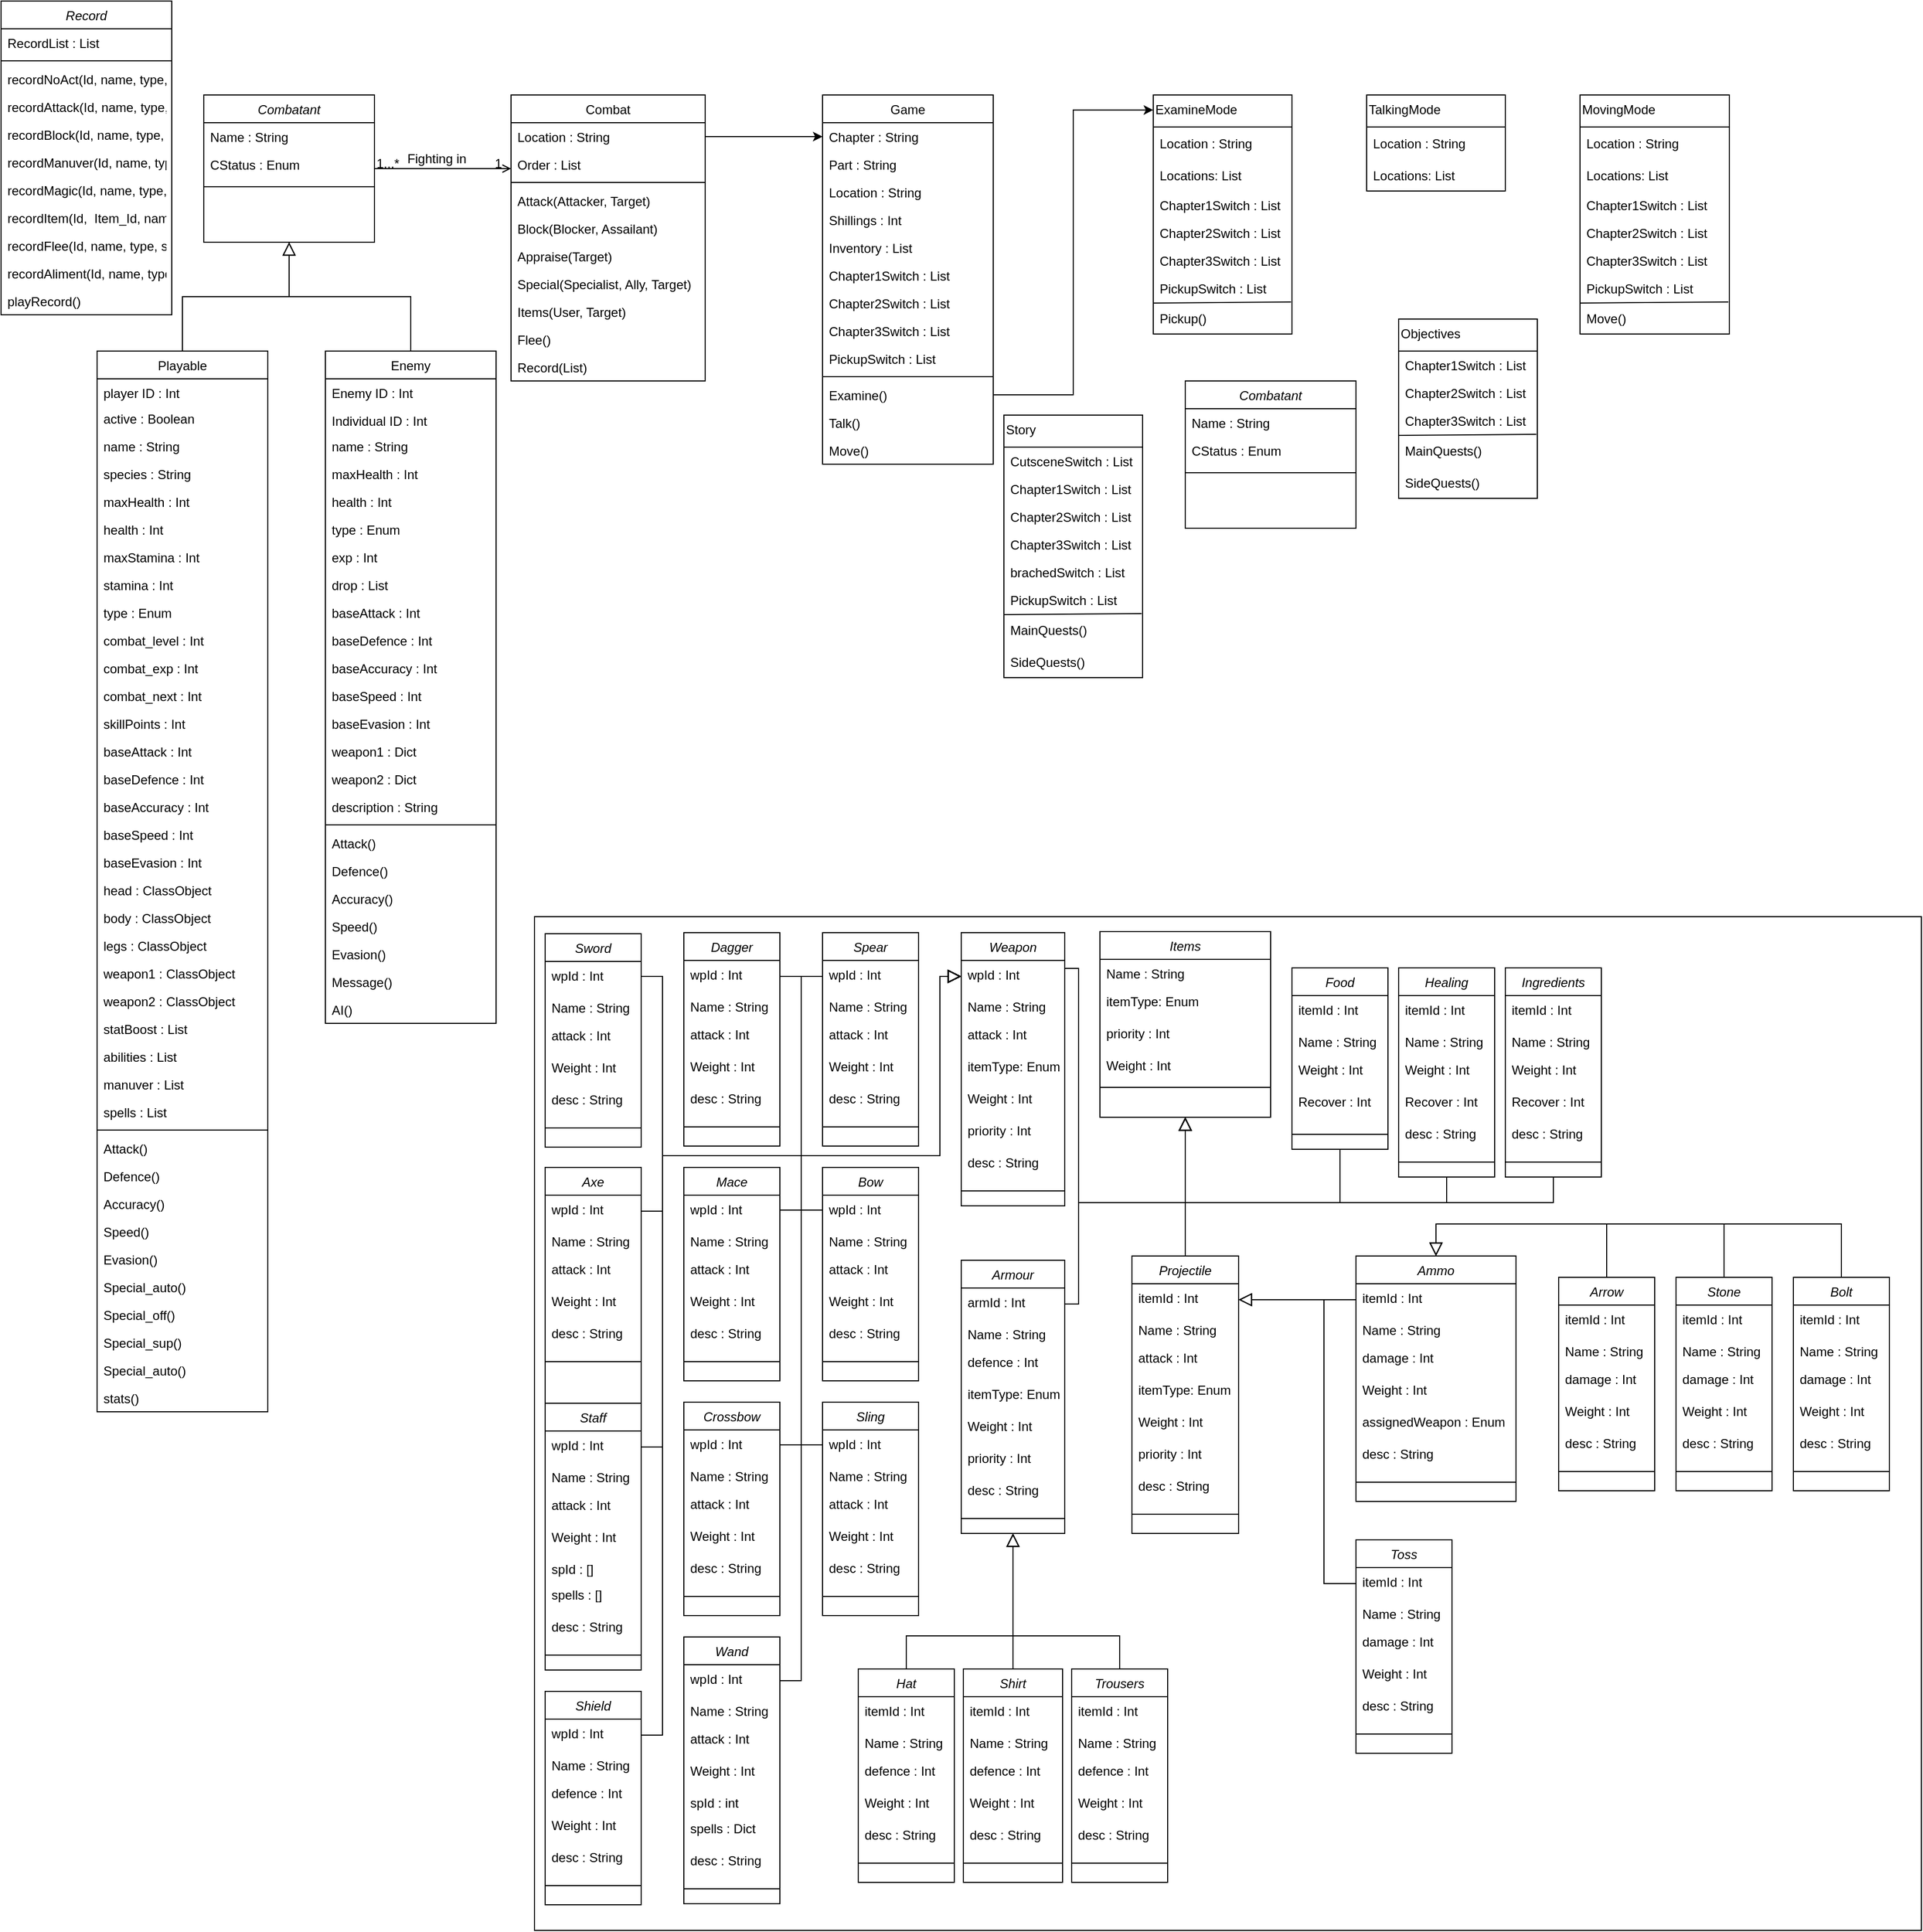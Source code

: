 <mxfile version="16.4.11" type="github">
  <diagram id="C5RBs43oDa-KdzZeNtuy" name="Page-1">
    <mxGraphModel dx="608" dy="604" grid="1" gridSize="10" guides="1" tooltips="1" connect="1" arrows="1" fold="1" page="1" pageScale="1" pageWidth="827" pageHeight="1169" math="0" shadow="0">
      <root>
        <mxCell id="WIyWlLk6GJQsqaUBKTNV-0" />
        <mxCell id="WIyWlLk6GJQsqaUBKTNV-1" parent="WIyWlLk6GJQsqaUBKTNV-0" />
        <mxCell id="zkfFHV4jXpPFQw0GAbJ--0" value="Combatant" style="swimlane;fontStyle=2;align=center;verticalAlign=top;childLayout=stackLayout;horizontal=1;startSize=26;horizontalStack=0;resizeParent=1;resizeLast=0;collapsible=1;marginBottom=0;rounded=0;shadow=0;strokeWidth=1;" parent="WIyWlLk6GJQsqaUBKTNV-1" vertex="1">
          <mxGeometry x="220" y="120" width="160" height="138" as="geometry">
            <mxRectangle x="230" y="140" width="160" height="26" as="alternateBounds" />
          </mxGeometry>
        </mxCell>
        <mxCell id="zkfFHV4jXpPFQw0GAbJ--1" value="Name : String" style="text;align=left;verticalAlign=top;spacingLeft=4;spacingRight=4;overflow=hidden;rotatable=0;points=[[0,0.5],[1,0.5]];portConstraint=eastwest;" parent="zkfFHV4jXpPFQw0GAbJ--0" vertex="1">
          <mxGeometry y="26" width="160" height="26" as="geometry" />
        </mxCell>
        <mxCell id="W3pktpJ0qgTOmIyloTbi-0" value="CStatus : Enum" style="text;strokeColor=none;fillColor=none;align=left;verticalAlign=top;rounded=0;spacingLeft=4;spacingRight=4;" parent="zkfFHV4jXpPFQw0GAbJ--0" vertex="1">
          <mxGeometry y="52" width="160" height="30" as="geometry" />
        </mxCell>
        <mxCell id="zkfFHV4jXpPFQw0GAbJ--4" value="" style="line;html=1;strokeWidth=1;align=left;verticalAlign=middle;spacingTop=-1;spacingLeft=3;spacingRight=3;rotatable=0;labelPosition=right;points=[];portConstraint=eastwest;" parent="zkfFHV4jXpPFQw0GAbJ--0" vertex="1">
          <mxGeometry y="82" width="160" height="8" as="geometry" />
        </mxCell>
        <mxCell id="zkfFHV4jXpPFQw0GAbJ--6" value="Playable" style="swimlane;fontStyle=0;align=center;verticalAlign=top;childLayout=stackLayout;horizontal=1;startSize=26;horizontalStack=0;resizeParent=1;resizeLast=0;collapsible=1;marginBottom=0;rounded=0;shadow=0;strokeWidth=1;" parent="WIyWlLk6GJQsqaUBKTNV-1" vertex="1">
          <mxGeometry x="120" y="360" width="160" height="994" as="geometry">
            <mxRectangle x="130" y="380" width="160" height="26" as="alternateBounds" />
          </mxGeometry>
        </mxCell>
        <mxCell id="zkfFHV4jXpPFQw0GAbJ--7" value="player ID : Int" style="text;align=left;verticalAlign=top;spacingLeft=4;spacingRight=4;overflow=hidden;rotatable=0;points=[[0,0.5],[1,0.5]];portConstraint=eastwest;" parent="zkfFHV4jXpPFQw0GAbJ--6" vertex="1">
          <mxGeometry y="26" width="160" height="24" as="geometry" />
        </mxCell>
        <mxCell id="DISkeAy-tZt9b_RBgKUR-3" value="active : Boolean" style="text;align=left;verticalAlign=top;spacingLeft=4;spacingRight=4;overflow=hidden;rotatable=0;points=[[0,0.5],[1,0.5]];portConstraint=eastwest;rounded=0;shadow=0;html=0;" parent="zkfFHV4jXpPFQw0GAbJ--6" vertex="1">
          <mxGeometry y="50" width="160" height="26" as="geometry" />
        </mxCell>
        <mxCell id="zkfFHV4jXpPFQw0GAbJ--8" value="name : String" style="text;align=left;verticalAlign=top;spacingLeft=4;spacingRight=4;overflow=hidden;rotatable=0;points=[[0,0.5],[1,0.5]];portConstraint=eastwest;rounded=0;shadow=0;html=0;" parent="zkfFHV4jXpPFQw0GAbJ--6" vertex="1">
          <mxGeometry y="76" width="160" height="26" as="geometry" />
        </mxCell>
        <mxCell id="DISkeAy-tZt9b_RBgKUR-4" value="species : String" style="text;align=left;verticalAlign=top;spacingLeft=4;spacingRight=4;overflow=hidden;rotatable=0;points=[[0,0.5],[1,0.5]];portConstraint=eastwest;rounded=0;shadow=0;html=0;" parent="zkfFHV4jXpPFQw0GAbJ--6" vertex="1">
          <mxGeometry y="102" width="160" height="26" as="geometry" />
        </mxCell>
        <mxCell id="DISkeAy-tZt9b_RBgKUR-5" value="maxHealth : Int" style="text;align=left;verticalAlign=top;spacingLeft=4;spacingRight=4;overflow=hidden;rotatable=0;points=[[0,0.5],[1,0.5]];portConstraint=eastwest;rounded=0;shadow=0;html=0;" parent="zkfFHV4jXpPFQw0GAbJ--6" vertex="1">
          <mxGeometry y="128" width="160" height="26" as="geometry" />
        </mxCell>
        <mxCell id="DISkeAy-tZt9b_RBgKUR-6" value="health : Int" style="text;align=left;verticalAlign=top;spacingLeft=4;spacingRight=4;overflow=hidden;rotatable=0;points=[[0,0.5],[1,0.5]];portConstraint=eastwest;rounded=0;shadow=0;html=0;" parent="zkfFHV4jXpPFQw0GAbJ--6" vertex="1">
          <mxGeometry y="154" width="160" height="26" as="geometry" />
        </mxCell>
        <mxCell id="DISkeAy-tZt9b_RBgKUR-7" value="maxStamina : Int" style="text;align=left;verticalAlign=top;spacingLeft=4;spacingRight=4;overflow=hidden;rotatable=0;points=[[0,0.5],[1,0.5]];portConstraint=eastwest;rounded=0;shadow=0;html=0;" parent="zkfFHV4jXpPFQw0GAbJ--6" vertex="1">
          <mxGeometry y="180" width="160" height="26" as="geometry" />
        </mxCell>
        <mxCell id="DISkeAy-tZt9b_RBgKUR-8" value="stamina : Int" style="text;align=left;verticalAlign=top;spacingLeft=4;spacingRight=4;overflow=hidden;rotatable=0;points=[[0,0.5],[1,0.5]];portConstraint=eastwest;rounded=0;shadow=0;html=0;" parent="zkfFHV4jXpPFQw0GAbJ--6" vertex="1">
          <mxGeometry y="206" width="160" height="26" as="geometry" />
        </mxCell>
        <mxCell id="DISkeAy-tZt9b_RBgKUR-10" value="type : Enum" style="text;align=left;verticalAlign=top;spacingLeft=4;spacingRight=4;overflow=hidden;rotatable=0;points=[[0,0.5],[1,0.5]];portConstraint=eastwest;rounded=0;shadow=0;html=0;" parent="zkfFHV4jXpPFQw0GAbJ--6" vertex="1">
          <mxGeometry y="232" width="160" height="26" as="geometry" />
        </mxCell>
        <mxCell id="DISkeAy-tZt9b_RBgKUR-9" value="combat_level : Int" style="text;align=left;verticalAlign=top;spacingLeft=4;spacingRight=4;overflow=hidden;rotatable=0;points=[[0,0.5],[1,0.5]];portConstraint=eastwest;rounded=0;shadow=0;html=0;" parent="zkfFHV4jXpPFQw0GAbJ--6" vertex="1">
          <mxGeometry y="258" width="160" height="26" as="geometry" />
        </mxCell>
        <mxCell id="DISkeAy-tZt9b_RBgKUR-11" value="combat_exp : Int" style="text;align=left;verticalAlign=top;spacingLeft=4;spacingRight=4;overflow=hidden;rotatable=0;points=[[0,0.5],[1,0.5]];portConstraint=eastwest;rounded=0;shadow=0;html=0;" parent="zkfFHV4jXpPFQw0GAbJ--6" vertex="1">
          <mxGeometry y="284" width="160" height="26" as="geometry" />
        </mxCell>
        <mxCell id="DISkeAy-tZt9b_RBgKUR-12" value="combat_next : Int" style="text;align=left;verticalAlign=top;spacingLeft=4;spacingRight=4;overflow=hidden;rotatable=0;points=[[0,0.5],[1,0.5]];portConstraint=eastwest;rounded=0;shadow=0;html=0;" parent="zkfFHV4jXpPFQw0GAbJ--6" vertex="1">
          <mxGeometry y="310" width="160" height="26" as="geometry" />
        </mxCell>
        <mxCell id="DISkeAy-tZt9b_RBgKUR-13" value="skillPoints : Int" style="text;align=left;verticalAlign=top;spacingLeft=4;spacingRight=4;overflow=hidden;rotatable=0;points=[[0,0.5],[1,0.5]];portConstraint=eastwest;rounded=0;shadow=0;html=0;" parent="zkfFHV4jXpPFQw0GAbJ--6" vertex="1">
          <mxGeometry y="336" width="160" height="26" as="geometry" />
        </mxCell>
        <mxCell id="DISkeAy-tZt9b_RBgKUR-14" value="baseAttack : Int" style="text;align=left;verticalAlign=top;spacingLeft=4;spacingRight=4;overflow=hidden;rotatable=0;points=[[0,0.5],[1,0.5]];portConstraint=eastwest;rounded=0;shadow=0;html=0;" parent="zkfFHV4jXpPFQw0GAbJ--6" vertex="1">
          <mxGeometry y="362" width="160" height="26" as="geometry" />
        </mxCell>
        <mxCell id="DISkeAy-tZt9b_RBgKUR-18" value="baseDefence : Int" style="text;align=left;verticalAlign=top;spacingLeft=4;spacingRight=4;overflow=hidden;rotatable=0;points=[[0,0.5],[1,0.5]];portConstraint=eastwest;rounded=0;shadow=0;html=0;" parent="zkfFHV4jXpPFQw0GAbJ--6" vertex="1">
          <mxGeometry y="388" width="160" height="26" as="geometry" />
        </mxCell>
        <mxCell id="DISkeAy-tZt9b_RBgKUR-17" value="baseAccuracy : Int" style="text;align=left;verticalAlign=top;spacingLeft=4;spacingRight=4;overflow=hidden;rotatable=0;points=[[0,0.5],[1,0.5]];portConstraint=eastwest;rounded=0;shadow=0;html=0;" parent="zkfFHV4jXpPFQw0GAbJ--6" vertex="1">
          <mxGeometry y="414" width="160" height="26" as="geometry" />
        </mxCell>
        <mxCell id="DISkeAy-tZt9b_RBgKUR-16" value="baseSpeed : Int" style="text;align=left;verticalAlign=top;spacingLeft=4;spacingRight=4;overflow=hidden;rotatable=0;points=[[0,0.5],[1,0.5]];portConstraint=eastwest;rounded=0;shadow=0;html=0;" parent="zkfFHV4jXpPFQw0GAbJ--6" vertex="1">
          <mxGeometry y="440" width="160" height="26" as="geometry" />
        </mxCell>
        <mxCell id="DISkeAy-tZt9b_RBgKUR-15" value="baseEvasion : Int" style="text;align=left;verticalAlign=top;spacingLeft=4;spacingRight=4;overflow=hidden;rotatable=0;points=[[0,0.5],[1,0.5]];portConstraint=eastwest;rounded=0;shadow=0;html=0;" parent="zkfFHV4jXpPFQw0GAbJ--6" vertex="1">
          <mxGeometry y="466" width="160" height="26" as="geometry" />
        </mxCell>
        <mxCell id="DISkeAy-tZt9b_RBgKUR-19" value="head : ClassObject" style="text;align=left;verticalAlign=top;spacingLeft=4;spacingRight=4;overflow=hidden;rotatable=0;points=[[0,0.5],[1,0.5]];portConstraint=eastwest;rounded=0;shadow=0;html=0;" parent="zkfFHV4jXpPFQw0GAbJ--6" vertex="1">
          <mxGeometry y="492" width="160" height="26" as="geometry" />
        </mxCell>
        <mxCell id="DISkeAy-tZt9b_RBgKUR-20" value="body : ClassObject" style="text;align=left;verticalAlign=top;spacingLeft=4;spacingRight=4;overflow=hidden;rotatable=0;points=[[0,0.5],[1,0.5]];portConstraint=eastwest;rounded=0;shadow=0;html=0;" parent="zkfFHV4jXpPFQw0GAbJ--6" vertex="1">
          <mxGeometry y="518" width="160" height="26" as="geometry" />
        </mxCell>
        <mxCell id="DISkeAy-tZt9b_RBgKUR-22" value="legs : ClassObject" style="text;align=left;verticalAlign=top;spacingLeft=4;spacingRight=4;overflow=hidden;rotatable=0;points=[[0,0.5],[1,0.5]];portConstraint=eastwest;rounded=0;shadow=0;html=0;" parent="zkfFHV4jXpPFQw0GAbJ--6" vertex="1">
          <mxGeometry y="544" width="160" height="26" as="geometry" />
        </mxCell>
        <mxCell id="DISkeAy-tZt9b_RBgKUR-23" value="weapon1 : ClassObject" style="text;align=left;verticalAlign=top;spacingLeft=4;spacingRight=4;overflow=hidden;rotatable=0;points=[[0,0.5],[1,0.5]];portConstraint=eastwest;rounded=0;shadow=0;html=0;" parent="zkfFHV4jXpPFQw0GAbJ--6" vertex="1">
          <mxGeometry y="570" width="160" height="26" as="geometry" />
        </mxCell>
        <mxCell id="DISkeAy-tZt9b_RBgKUR-21" value="weapon2 : ClassObject" style="text;align=left;verticalAlign=top;spacingLeft=4;spacingRight=4;overflow=hidden;rotatable=0;points=[[0,0.5],[1,0.5]];portConstraint=eastwest;rounded=0;shadow=0;html=0;" parent="zkfFHV4jXpPFQw0GAbJ--6" vertex="1">
          <mxGeometry y="596" width="160" height="26" as="geometry" />
        </mxCell>
        <mxCell id="DISkeAy-tZt9b_RBgKUR-24" value="statBoost : List" style="text;align=left;verticalAlign=top;spacingLeft=4;spacingRight=4;overflow=hidden;rotatable=0;points=[[0,0.5],[1,0.5]];portConstraint=eastwest;rounded=0;shadow=0;html=0;" parent="zkfFHV4jXpPFQw0GAbJ--6" vertex="1">
          <mxGeometry y="622" width="160" height="26" as="geometry" />
        </mxCell>
        <mxCell id="DISkeAy-tZt9b_RBgKUR-25" value="abilities : List" style="text;align=left;verticalAlign=top;spacingLeft=4;spacingRight=4;overflow=hidden;rotatable=0;points=[[0,0.5],[1,0.5]];portConstraint=eastwest;rounded=0;shadow=0;html=0;" parent="zkfFHV4jXpPFQw0GAbJ--6" vertex="1">
          <mxGeometry y="648" width="160" height="26" as="geometry" />
        </mxCell>
        <mxCell id="DISkeAy-tZt9b_RBgKUR-27" value="manuver : List" style="text;align=left;verticalAlign=top;spacingLeft=4;spacingRight=4;overflow=hidden;rotatable=0;points=[[0,0.5],[1,0.5]];portConstraint=eastwest;rounded=0;shadow=0;html=0;" parent="zkfFHV4jXpPFQw0GAbJ--6" vertex="1">
          <mxGeometry y="674" width="160" height="26" as="geometry" />
        </mxCell>
        <mxCell id="DISkeAy-tZt9b_RBgKUR-26" value="spells : List" style="text;align=left;verticalAlign=top;spacingLeft=4;spacingRight=4;overflow=hidden;rotatable=0;points=[[0,0.5],[1,0.5]];portConstraint=eastwest;rounded=0;shadow=0;html=0;" parent="zkfFHV4jXpPFQw0GAbJ--6" vertex="1">
          <mxGeometry y="700" width="160" height="26" as="geometry" />
        </mxCell>
        <mxCell id="zkfFHV4jXpPFQw0GAbJ--9" value="" style="line;html=1;strokeWidth=1;align=left;verticalAlign=middle;spacingTop=-1;spacingLeft=3;spacingRight=3;rotatable=0;labelPosition=right;points=[];portConstraint=eastwest;" parent="zkfFHV4jXpPFQw0GAbJ--6" vertex="1">
          <mxGeometry y="726" width="160" height="8" as="geometry" />
        </mxCell>
        <mxCell id="zkfFHV4jXpPFQw0GAbJ--10" value="Attack()" style="text;align=left;verticalAlign=top;spacingLeft=4;spacingRight=4;overflow=hidden;rotatable=0;points=[[0,0.5],[1,0.5]];portConstraint=eastwest;fontStyle=0" parent="zkfFHV4jXpPFQw0GAbJ--6" vertex="1">
          <mxGeometry y="734" width="160" height="26" as="geometry" />
        </mxCell>
        <mxCell id="zkfFHV4jXpPFQw0GAbJ--11" value="Defence()" style="text;align=left;verticalAlign=top;spacingLeft=4;spacingRight=4;overflow=hidden;rotatable=0;points=[[0,0.5],[1,0.5]];portConstraint=eastwest;" parent="zkfFHV4jXpPFQw0GAbJ--6" vertex="1">
          <mxGeometry y="760" width="160" height="26" as="geometry" />
        </mxCell>
        <mxCell id="W3pktpJ0qgTOmIyloTbi-34" value="Accuracy()" style="text;align=left;verticalAlign=top;spacingLeft=4;spacingRight=4;overflow=hidden;rotatable=0;points=[[0,0.5],[1,0.5]];portConstraint=eastwest;" parent="zkfFHV4jXpPFQw0GAbJ--6" vertex="1">
          <mxGeometry y="786" width="160" height="26" as="geometry" />
        </mxCell>
        <mxCell id="W3pktpJ0qgTOmIyloTbi-35" value="Speed()" style="text;align=left;verticalAlign=top;spacingLeft=4;spacingRight=4;overflow=hidden;rotatable=0;points=[[0,0.5],[1,0.5]];portConstraint=eastwest;" parent="zkfFHV4jXpPFQw0GAbJ--6" vertex="1">
          <mxGeometry y="812" width="160" height="26" as="geometry" />
        </mxCell>
        <mxCell id="W3pktpJ0qgTOmIyloTbi-36" value="Evasion()" style="text;align=left;verticalAlign=top;spacingLeft=4;spacingRight=4;overflow=hidden;rotatable=0;points=[[0,0.5],[1,0.5]];portConstraint=eastwest;" parent="zkfFHV4jXpPFQw0GAbJ--6" vertex="1">
          <mxGeometry y="838" width="160" height="26" as="geometry" />
        </mxCell>
        <mxCell id="DISkeAy-tZt9b_RBgKUR-30" value="Special_auto()" style="text;align=left;verticalAlign=top;spacingLeft=4;spacingRight=4;overflow=hidden;rotatable=0;points=[[0,0.5],[1,0.5]];portConstraint=eastwest;" parent="zkfFHV4jXpPFQw0GAbJ--6" vertex="1">
          <mxGeometry y="864" width="160" height="26" as="geometry" />
        </mxCell>
        <mxCell id="DISkeAy-tZt9b_RBgKUR-28" value="Special_off()" style="text;align=left;verticalAlign=top;spacingLeft=4;spacingRight=4;overflow=hidden;rotatable=0;points=[[0,0.5],[1,0.5]];portConstraint=eastwest;" parent="zkfFHV4jXpPFQw0GAbJ--6" vertex="1">
          <mxGeometry y="890" width="160" height="26" as="geometry" />
        </mxCell>
        <mxCell id="DISkeAy-tZt9b_RBgKUR-33" value="Special_sup()" style="text;align=left;verticalAlign=top;spacingLeft=4;spacingRight=4;overflow=hidden;rotatable=0;points=[[0,0.5],[1,0.5]];portConstraint=eastwest;" parent="zkfFHV4jXpPFQw0GAbJ--6" vertex="1">
          <mxGeometry y="916" width="160" height="26" as="geometry" />
        </mxCell>
        <mxCell id="DISkeAy-tZt9b_RBgKUR-31" value="Special_auto()" style="text;align=left;verticalAlign=top;spacingLeft=4;spacingRight=4;overflow=hidden;rotatable=0;points=[[0,0.5],[1,0.5]];portConstraint=eastwest;" parent="zkfFHV4jXpPFQw0GAbJ--6" vertex="1">
          <mxGeometry y="942" width="160" height="26" as="geometry" />
        </mxCell>
        <mxCell id="DISkeAy-tZt9b_RBgKUR-29" value="stats()" style="text;align=left;verticalAlign=top;spacingLeft=4;spacingRight=4;overflow=hidden;rotatable=0;points=[[0,0.5],[1,0.5]];portConstraint=eastwest;" parent="zkfFHV4jXpPFQw0GAbJ--6" vertex="1">
          <mxGeometry y="968" width="160" height="26" as="geometry" />
        </mxCell>
        <mxCell id="zkfFHV4jXpPFQw0GAbJ--12" value="" style="endArrow=block;endSize=10;endFill=0;shadow=0;strokeWidth=1;rounded=0;edgeStyle=elbowEdgeStyle;elbow=vertical;" parent="WIyWlLk6GJQsqaUBKTNV-1" source="zkfFHV4jXpPFQw0GAbJ--6" target="zkfFHV4jXpPFQw0GAbJ--0" edge="1">
          <mxGeometry width="160" relative="1" as="geometry">
            <mxPoint x="200" y="203" as="sourcePoint" />
            <mxPoint x="200" y="203" as="targetPoint" />
          </mxGeometry>
        </mxCell>
        <mxCell id="zkfFHV4jXpPFQw0GAbJ--13" value="Enemy" style="swimlane;fontStyle=0;align=center;verticalAlign=top;childLayout=stackLayout;horizontal=1;startSize=26;horizontalStack=0;resizeParent=1;resizeLast=0;collapsible=1;marginBottom=0;rounded=0;shadow=0;strokeWidth=1;" parent="WIyWlLk6GJQsqaUBKTNV-1" vertex="1">
          <mxGeometry x="334" y="360" width="160" height="630" as="geometry">
            <mxRectangle x="340" y="380" width="170" height="26" as="alternateBounds" />
          </mxGeometry>
        </mxCell>
        <mxCell id="zkfFHV4jXpPFQw0GAbJ--14" value="Enemy ID : Int" style="text;align=left;verticalAlign=top;spacingLeft=4;spacingRight=4;overflow=hidden;rotatable=0;points=[[0,0.5],[1,0.5]];portConstraint=eastwest;" parent="zkfFHV4jXpPFQw0GAbJ--13" vertex="1">
          <mxGeometry y="26" width="160" height="26" as="geometry" />
        </mxCell>
        <mxCell id="W3pktpJ0qgTOmIyloTbi-28" value="Individual ID : Int" style="text;align=left;verticalAlign=top;spacingLeft=4;spacingRight=4;overflow=hidden;rotatable=0;points=[[0,0.5],[1,0.5]];portConstraint=eastwest;" parent="zkfFHV4jXpPFQw0GAbJ--13" vertex="1">
          <mxGeometry y="52" width="160" height="24" as="geometry" />
        </mxCell>
        <mxCell id="4hG3SC_38qsglgomjnN7-12" value="name : String" style="text;align=left;verticalAlign=top;spacingLeft=4;spacingRight=4;overflow=hidden;rotatable=0;points=[[0,0.5],[1,0.5]];portConstraint=eastwest;rounded=0;shadow=0;html=0;" vertex="1" parent="zkfFHV4jXpPFQw0GAbJ--13">
          <mxGeometry y="76" width="160" height="26" as="geometry" />
        </mxCell>
        <mxCell id="4hG3SC_38qsglgomjnN7-13" value="maxHealth : Int" style="text;align=left;verticalAlign=top;spacingLeft=4;spacingRight=4;overflow=hidden;rotatable=0;points=[[0,0.5],[1,0.5]];portConstraint=eastwest;rounded=0;shadow=0;html=0;" vertex="1" parent="zkfFHV4jXpPFQw0GAbJ--13">
          <mxGeometry y="102" width="160" height="26" as="geometry" />
        </mxCell>
        <mxCell id="4hG3SC_38qsglgomjnN7-14" value="health : Int" style="text;align=left;verticalAlign=top;spacingLeft=4;spacingRight=4;overflow=hidden;rotatable=0;points=[[0,0.5],[1,0.5]];portConstraint=eastwest;rounded=0;shadow=0;html=0;" vertex="1" parent="zkfFHV4jXpPFQw0GAbJ--13">
          <mxGeometry y="128" width="160" height="26" as="geometry" />
        </mxCell>
        <mxCell id="4hG3SC_38qsglgomjnN7-15" value="type : Enum" style="text;align=left;verticalAlign=top;spacingLeft=4;spacingRight=4;overflow=hidden;rotatable=0;points=[[0,0.5],[1,0.5]];portConstraint=eastwest;rounded=0;shadow=0;html=0;" vertex="1" parent="zkfFHV4jXpPFQw0GAbJ--13">
          <mxGeometry y="154" width="160" height="26" as="geometry" />
        </mxCell>
        <mxCell id="4hG3SC_38qsglgomjnN7-16" value="exp : Int" style="text;align=left;verticalAlign=top;spacingLeft=4;spacingRight=4;overflow=hidden;rotatable=0;points=[[0,0.5],[1,0.5]];portConstraint=eastwest;rounded=0;shadow=0;html=0;" vertex="1" parent="zkfFHV4jXpPFQw0GAbJ--13">
          <mxGeometry y="180" width="160" height="26" as="geometry" />
        </mxCell>
        <mxCell id="4hG3SC_38qsglgomjnN7-17" value="drop : List" style="text;align=left;verticalAlign=top;spacingLeft=4;spacingRight=4;overflow=hidden;rotatable=0;points=[[0,0.5],[1,0.5]];portConstraint=eastwest;rounded=0;shadow=0;html=0;" vertex="1" parent="zkfFHV4jXpPFQw0GAbJ--13">
          <mxGeometry y="206" width="160" height="26" as="geometry" />
        </mxCell>
        <mxCell id="4hG3SC_38qsglgomjnN7-18" value="baseAttack : Int" style="text;align=left;verticalAlign=top;spacingLeft=4;spacingRight=4;overflow=hidden;rotatable=0;points=[[0,0.5],[1,0.5]];portConstraint=eastwest;rounded=0;shadow=0;html=0;" vertex="1" parent="zkfFHV4jXpPFQw0GAbJ--13">
          <mxGeometry y="232" width="160" height="26" as="geometry" />
        </mxCell>
        <mxCell id="4hG3SC_38qsglgomjnN7-19" value="baseDefence : Int" style="text;align=left;verticalAlign=top;spacingLeft=4;spacingRight=4;overflow=hidden;rotatable=0;points=[[0,0.5],[1,0.5]];portConstraint=eastwest;rounded=0;shadow=0;html=0;" vertex="1" parent="zkfFHV4jXpPFQw0GAbJ--13">
          <mxGeometry y="258" width="160" height="26" as="geometry" />
        </mxCell>
        <mxCell id="4hG3SC_38qsglgomjnN7-20" value="baseAccuracy : Int" style="text;align=left;verticalAlign=top;spacingLeft=4;spacingRight=4;overflow=hidden;rotatable=0;points=[[0,0.5],[1,0.5]];portConstraint=eastwest;rounded=0;shadow=0;html=0;" vertex="1" parent="zkfFHV4jXpPFQw0GAbJ--13">
          <mxGeometry y="284" width="160" height="26" as="geometry" />
        </mxCell>
        <mxCell id="4hG3SC_38qsglgomjnN7-21" value="baseSpeed : Int" style="text;align=left;verticalAlign=top;spacingLeft=4;spacingRight=4;overflow=hidden;rotatable=0;points=[[0,0.5],[1,0.5]];portConstraint=eastwest;rounded=0;shadow=0;html=0;" vertex="1" parent="zkfFHV4jXpPFQw0GAbJ--13">
          <mxGeometry y="310" width="160" height="26" as="geometry" />
        </mxCell>
        <mxCell id="4hG3SC_38qsglgomjnN7-22" value="baseEvasion : Int" style="text;align=left;verticalAlign=top;spacingLeft=4;spacingRight=4;overflow=hidden;rotatable=0;points=[[0,0.5],[1,0.5]];portConstraint=eastwest;rounded=0;shadow=0;html=0;" vertex="1" parent="zkfFHV4jXpPFQw0GAbJ--13">
          <mxGeometry y="336" width="160" height="26" as="geometry" />
        </mxCell>
        <mxCell id="4hG3SC_38qsglgomjnN7-23" value="weapon1 : Dict" style="text;align=left;verticalAlign=top;spacingLeft=4;spacingRight=4;overflow=hidden;rotatable=0;points=[[0,0.5],[1,0.5]];portConstraint=eastwest;rounded=0;shadow=0;html=0;" vertex="1" parent="zkfFHV4jXpPFQw0GAbJ--13">
          <mxGeometry y="362" width="160" height="26" as="geometry" />
        </mxCell>
        <mxCell id="4hG3SC_38qsglgomjnN7-24" value="weapon2 : Dict" style="text;align=left;verticalAlign=top;spacingLeft=4;spacingRight=4;overflow=hidden;rotatable=0;points=[[0,0.5],[1,0.5]];portConstraint=eastwest;rounded=0;shadow=0;html=0;" vertex="1" parent="zkfFHV4jXpPFQw0GAbJ--13">
          <mxGeometry y="388" width="160" height="26" as="geometry" />
        </mxCell>
        <mxCell id="4hG3SC_38qsglgomjnN7-25" value="description : String" style="text;align=left;verticalAlign=top;spacingLeft=4;spacingRight=4;overflow=hidden;rotatable=0;points=[[0,0.5],[1,0.5]];portConstraint=eastwest;rounded=0;shadow=0;html=0;" vertex="1" parent="zkfFHV4jXpPFQw0GAbJ--13">
          <mxGeometry y="414" width="160" height="26" as="geometry" />
        </mxCell>
        <mxCell id="zkfFHV4jXpPFQw0GAbJ--15" value="" style="line;html=1;strokeWidth=1;align=left;verticalAlign=middle;spacingTop=-1;spacingLeft=3;spacingRight=3;rotatable=0;labelPosition=right;points=[];portConstraint=eastwest;" parent="zkfFHV4jXpPFQw0GAbJ--13" vertex="1">
          <mxGeometry y="440" width="160" height="8" as="geometry" />
        </mxCell>
        <mxCell id="W3pktpJ0qgTOmIyloTbi-39" value="Attack()" style="text;align=left;verticalAlign=top;spacingLeft=4;spacingRight=4;overflow=hidden;rotatable=0;points=[[0,0.5],[1,0.5]];portConstraint=eastwest;" parent="zkfFHV4jXpPFQw0GAbJ--13" vertex="1">
          <mxGeometry y="448" width="160" height="26" as="geometry" />
        </mxCell>
        <mxCell id="W3pktpJ0qgTOmIyloTbi-38" value="Defence()" style="text;align=left;verticalAlign=top;spacingLeft=4;spacingRight=4;overflow=hidden;rotatable=0;points=[[0,0.5],[1,0.5]];portConstraint=eastwest;" parent="zkfFHV4jXpPFQw0GAbJ--13" vertex="1">
          <mxGeometry y="474" width="160" height="26" as="geometry" />
        </mxCell>
        <mxCell id="W3pktpJ0qgTOmIyloTbi-40" value="Accuracy()" style="text;align=left;verticalAlign=top;spacingLeft=4;spacingRight=4;overflow=hidden;rotatable=0;points=[[0,0.5],[1,0.5]];portConstraint=eastwest;" parent="zkfFHV4jXpPFQw0GAbJ--13" vertex="1">
          <mxGeometry y="500" width="160" height="26" as="geometry" />
        </mxCell>
        <mxCell id="W3pktpJ0qgTOmIyloTbi-41" value="Speed()" style="text;align=left;verticalAlign=top;spacingLeft=4;spacingRight=4;overflow=hidden;rotatable=0;points=[[0,0.5],[1,0.5]];portConstraint=eastwest;" parent="zkfFHV4jXpPFQw0GAbJ--13" vertex="1">
          <mxGeometry y="526" width="160" height="26" as="geometry" />
        </mxCell>
        <mxCell id="W3pktpJ0qgTOmIyloTbi-37" value="Evasion()" style="text;align=left;verticalAlign=top;spacingLeft=4;spacingRight=4;overflow=hidden;rotatable=0;points=[[0,0.5],[1,0.5]];portConstraint=eastwest;" parent="zkfFHV4jXpPFQw0GAbJ--13" vertex="1">
          <mxGeometry y="552" width="160" height="26" as="geometry" />
        </mxCell>
        <mxCell id="W3pktpJ0qgTOmIyloTbi-42" value="Message()" style="text;align=left;verticalAlign=top;spacingLeft=4;spacingRight=4;overflow=hidden;rotatable=0;points=[[0,0.5],[1,0.5]];portConstraint=eastwest;" parent="zkfFHV4jXpPFQw0GAbJ--13" vertex="1">
          <mxGeometry y="578" width="160" height="26" as="geometry" />
        </mxCell>
        <mxCell id="W3pktpJ0qgTOmIyloTbi-23" value="AI()" style="text;align=left;verticalAlign=top;spacingLeft=4;spacingRight=4;overflow=hidden;rotatable=0;points=[[0,0.5],[1,0.5]];portConstraint=eastwest;" parent="zkfFHV4jXpPFQw0GAbJ--13" vertex="1">
          <mxGeometry y="604" width="160" height="26" as="geometry" />
        </mxCell>
        <mxCell id="zkfFHV4jXpPFQw0GAbJ--16" value="" style="endArrow=block;endSize=10;endFill=0;shadow=0;strokeWidth=1;rounded=0;edgeStyle=elbowEdgeStyle;elbow=vertical;" parent="WIyWlLk6GJQsqaUBKTNV-1" source="zkfFHV4jXpPFQw0GAbJ--13" target="zkfFHV4jXpPFQw0GAbJ--0" edge="1">
          <mxGeometry width="160" relative="1" as="geometry">
            <mxPoint x="210" y="373" as="sourcePoint" />
            <mxPoint x="310" y="271" as="targetPoint" />
          </mxGeometry>
        </mxCell>
        <mxCell id="zkfFHV4jXpPFQw0GAbJ--17" value="Combat" style="swimlane;fontStyle=0;align=center;verticalAlign=top;childLayout=stackLayout;horizontal=1;startSize=26;horizontalStack=0;resizeParent=1;resizeLast=0;collapsible=1;marginBottom=0;rounded=0;shadow=0;strokeWidth=1;" parent="WIyWlLk6GJQsqaUBKTNV-1" vertex="1">
          <mxGeometry x="508" y="120" width="182" height="268" as="geometry">
            <mxRectangle x="550" y="140" width="160" height="26" as="alternateBounds" />
          </mxGeometry>
        </mxCell>
        <mxCell id="zkfFHV4jXpPFQw0GAbJ--18" value="Location : String" style="text;align=left;verticalAlign=top;spacingLeft=4;spacingRight=4;overflow=hidden;rotatable=0;points=[[0,0.5],[1,0.5]];portConstraint=eastwest;" parent="zkfFHV4jXpPFQw0GAbJ--17" vertex="1">
          <mxGeometry y="26" width="182" height="26" as="geometry" />
        </mxCell>
        <mxCell id="W3pktpJ0qgTOmIyloTbi-2" value="Order : List" style="text;align=left;verticalAlign=top;spacingLeft=4;spacingRight=4;overflow=hidden;rotatable=0;points=[[0,0.5],[1,0.5]];portConstraint=eastwest;" parent="zkfFHV4jXpPFQw0GAbJ--17" vertex="1">
          <mxGeometry y="52" width="182" height="26" as="geometry" />
        </mxCell>
        <mxCell id="zkfFHV4jXpPFQw0GAbJ--23" value="" style="line;html=1;strokeWidth=1;align=left;verticalAlign=middle;spacingTop=-1;spacingLeft=3;spacingRight=3;rotatable=0;labelPosition=right;points=[];portConstraint=eastwest;" parent="zkfFHV4jXpPFQw0GAbJ--17" vertex="1">
          <mxGeometry y="78" width="182" height="8" as="geometry" />
        </mxCell>
        <mxCell id="zkfFHV4jXpPFQw0GAbJ--24" value="Attack(Attacker, Target)" style="text;align=left;verticalAlign=top;spacingLeft=4;spacingRight=4;overflow=hidden;rotatable=0;points=[[0,0.5],[1,0.5]];portConstraint=eastwest;" parent="zkfFHV4jXpPFQw0GAbJ--17" vertex="1">
          <mxGeometry y="86" width="182" height="26" as="geometry" />
        </mxCell>
        <mxCell id="zkfFHV4jXpPFQw0GAbJ--25" value="Block(Blocker, Assailant)" style="text;align=left;verticalAlign=top;spacingLeft=4;spacingRight=4;overflow=hidden;rotatable=0;points=[[0,0.5],[1,0.5]];portConstraint=eastwest;" parent="zkfFHV4jXpPFQw0GAbJ--17" vertex="1">
          <mxGeometry y="112" width="182" height="26" as="geometry" />
        </mxCell>
        <mxCell id="W3pktpJ0qgTOmIyloTbi-3" value="Appraise(Target)" style="text;align=left;verticalAlign=top;spacingLeft=4;spacingRight=4;overflow=hidden;rotatable=0;points=[[0,0.5],[1,0.5]];portConstraint=eastwest;" parent="zkfFHV4jXpPFQw0GAbJ--17" vertex="1">
          <mxGeometry y="138" width="182" height="26" as="geometry" />
        </mxCell>
        <mxCell id="W3pktpJ0qgTOmIyloTbi-20" value="Special(Specialist, Ally, Target)" style="text;align=left;verticalAlign=top;spacingLeft=4;spacingRight=4;overflow=hidden;rotatable=0;points=[[0,0.5],[1,0.5]];portConstraint=eastwest;" parent="zkfFHV4jXpPFQw0GAbJ--17" vertex="1">
          <mxGeometry y="164" width="182" height="26" as="geometry" />
        </mxCell>
        <mxCell id="W3pktpJ0qgTOmIyloTbi-21" value="Items(User, Target)" style="text;align=left;verticalAlign=top;spacingLeft=4;spacingRight=4;overflow=hidden;rotatable=0;points=[[0,0.5],[1,0.5]];portConstraint=eastwest;" parent="zkfFHV4jXpPFQw0GAbJ--17" vertex="1">
          <mxGeometry y="190" width="182" height="26" as="geometry" />
        </mxCell>
        <mxCell id="W3pktpJ0qgTOmIyloTbi-22" value="Flee()" style="text;align=left;verticalAlign=top;spacingLeft=4;spacingRight=4;overflow=hidden;rotatable=0;points=[[0,0.5],[1,0.5]];portConstraint=eastwest;" parent="zkfFHV4jXpPFQw0GAbJ--17" vertex="1">
          <mxGeometry y="216" width="182" height="26" as="geometry" />
        </mxCell>
        <mxCell id="W3pktpJ0qgTOmIyloTbi-58" value="Record(List)" style="text;align=left;verticalAlign=top;spacingLeft=4;spacingRight=4;overflow=hidden;rotatable=0;points=[[0,0.5],[1,0.5]];portConstraint=eastwest;" parent="zkfFHV4jXpPFQw0GAbJ--17" vertex="1">
          <mxGeometry y="242" width="182" height="26" as="geometry" />
        </mxCell>
        <mxCell id="zkfFHV4jXpPFQw0GAbJ--26" value="" style="endArrow=open;shadow=0;strokeWidth=1;rounded=0;endFill=1;edgeStyle=elbowEdgeStyle;elbow=vertical;" parent="WIyWlLk6GJQsqaUBKTNV-1" source="zkfFHV4jXpPFQw0GAbJ--0" target="zkfFHV4jXpPFQw0GAbJ--17" edge="1">
          <mxGeometry x="0.5" y="41" relative="1" as="geometry">
            <mxPoint x="380" y="192" as="sourcePoint" />
            <mxPoint x="540" y="192" as="targetPoint" />
            <mxPoint x="-40" y="32" as="offset" />
          </mxGeometry>
        </mxCell>
        <mxCell id="zkfFHV4jXpPFQw0GAbJ--27" value="1...*" style="resizable=0;align=left;verticalAlign=bottom;labelBackgroundColor=none;fontSize=12;" parent="zkfFHV4jXpPFQw0GAbJ--26" connectable="0" vertex="1">
          <mxGeometry x="-1" relative="1" as="geometry">
            <mxPoint y="4" as="offset" />
          </mxGeometry>
        </mxCell>
        <mxCell id="zkfFHV4jXpPFQw0GAbJ--28" value="1" style="resizable=0;align=right;verticalAlign=bottom;labelBackgroundColor=none;fontSize=12;" parent="zkfFHV4jXpPFQw0GAbJ--26" connectable="0" vertex="1">
          <mxGeometry x="1" relative="1" as="geometry">
            <mxPoint x="-7" y="4" as="offset" />
          </mxGeometry>
        </mxCell>
        <mxCell id="zkfFHV4jXpPFQw0GAbJ--29" value="Fighting in" style="text;html=1;resizable=0;points=[];;align=center;verticalAlign=middle;labelBackgroundColor=none;rounded=0;shadow=0;strokeWidth=1;fontSize=12;" parent="zkfFHV4jXpPFQw0GAbJ--26" vertex="1" connectable="0">
          <mxGeometry x="0.5" y="49" relative="1" as="geometry">
            <mxPoint x="-38" y="40" as="offset" />
          </mxGeometry>
        </mxCell>
        <mxCell id="W3pktpJ0qgTOmIyloTbi-4" value="Game" style="swimlane;fontStyle=0;align=center;verticalAlign=top;childLayout=stackLayout;horizontal=1;startSize=26;horizontalStack=0;resizeParent=1;resizeLast=0;collapsible=1;marginBottom=0;rounded=0;shadow=0;strokeWidth=1;" parent="WIyWlLk6GJQsqaUBKTNV-1" vertex="1">
          <mxGeometry x="800" y="120" width="160" height="346" as="geometry">
            <mxRectangle x="550" y="140" width="160" height="26" as="alternateBounds" />
          </mxGeometry>
        </mxCell>
        <mxCell id="W3pktpJ0qgTOmIyloTbi-46" value="Chapter : String" style="text;align=left;verticalAlign=top;spacingLeft=4;spacingRight=4;overflow=hidden;rotatable=0;points=[[0,0.5],[1,0.5]];portConstraint=eastwest;" parent="W3pktpJ0qgTOmIyloTbi-4" vertex="1">
          <mxGeometry y="26" width="160" height="26" as="geometry" />
        </mxCell>
        <mxCell id="W3pktpJ0qgTOmIyloTbi-47" value="Part : String" style="text;align=left;verticalAlign=top;spacingLeft=4;spacingRight=4;overflow=hidden;rotatable=0;points=[[0,0.5],[1,0.5]];portConstraint=eastwest;" parent="W3pktpJ0qgTOmIyloTbi-4" vertex="1">
          <mxGeometry y="52" width="160" height="26" as="geometry" />
        </mxCell>
        <mxCell id="W3pktpJ0qgTOmIyloTbi-5" value="Location : String" style="text;align=left;verticalAlign=top;spacingLeft=4;spacingRight=4;overflow=hidden;rotatable=0;points=[[0,0.5],[1,0.5]];portConstraint=eastwest;" parent="W3pktpJ0qgTOmIyloTbi-4" vertex="1">
          <mxGeometry y="78" width="160" height="26" as="geometry" />
        </mxCell>
        <mxCell id="W3pktpJ0qgTOmIyloTbi-6" value="Shillings : Int" style="text;align=left;verticalAlign=top;spacingLeft=4;spacingRight=4;overflow=hidden;rotatable=0;points=[[0,0.5],[1,0.5]];portConstraint=eastwest;" parent="W3pktpJ0qgTOmIyloTbi-4" vertex="1">
          <mxGeometry y="104" width="160" height="26" as="geometry" />
        </mxCell>
        <mxCell id="W3pktpJ0qgTOmIyloTbi-7" value="Inventory : List" style="text;align=left;verticalAlign=top;spacingLeft=4;spacingRight=4;overflow=hidden;rotatable=0;points=[[0,0.5],[1,0.5]];portConstraint=eastwest;" parent="W3pktpJ0qgTOmIyloTbi-4" vertex="1">
          <mxGeometry y="130" width="160" height="26" as="geometry" />
        </mxCell>
        <mxCell id="W3pktpJ0qgTOmIyloTbi-43" value="Chapter1Switch : List" style="text;align=left;verticalAlign=top;spacingLeft=4;spacingRight=4;overflow=hidden;rotatable=0;points=[[0,0.5],[1,0.5]];portConstraint=eastwest;" parent="W3pktpJ0qgTOmIyloTbi-4" vertex="1">
          <mxGeometry y="156" width="160" height="26" as="geometry" />
        </mxCell>
        <mxCell id="W3pktpJ0qgTOmIyloTbi-44" value="Chapter2Switch : List" style="text;align=left;verticalAlign=top;spacingLeft=4;spacingRight=4;overflow=hidden;rotatable=0;points=[[0,0.5],[1,0.5]];portConstraint=eastwest;" parent="W3pktpJ0qgTOmIyloTbi-4" vertex="1">
          <mxGeometry y="182" width="160" height="26" as="geometry" />
        </mxCell>
        <mxCell id="W3pktpJ0qgTOmIyloTbi-45" value="Chapter3Switch : List" style="text;align=left;verticalAlign=top;spacingLeft=4;spacingRight=4;overflow=hidden;rotatable=0;points=[[0,0.5],[1,0.5]];portConstraint=eastwest;" parent="W3pktpJ0qgTOmIyloTbi-4" vertex="1">
          <mxGeometry y="208" width="160" height="26" as="geometry" />
        </mxCell>
        <mxCell id="W3pktpJ0qgTOmIyloTbi-55" value="PickupSwitch : List" style="text;align=left;verticalAlign=top;spacingLeft=4;spacingRight=4;overflow=hidden;rotatable=0;points=[[0,0.5],[1,0.5]];portConstraint=eastwest;" parent="W3pktpJ0qgTOmIyloTbi-4" vertex="1">
          <mxGeometry y="234" width="160" height="26" as="geometry" />
        </mxCell>
        <mxCell id="W3pktpJ0qgTOmIyloTbi-8" value="" style="line;html=1;strokeWidth=1;align=left;verticalAlign=middle;spacingTop=-1;spacingLeft=3;spacingRight=3;rotatable=0;labelPosition=right;points=[];portConstraint=eastwest;" parent="W3pktpJ0qgTOmIyloTbi-4" vertex="1">
          <mxGeometry y="260" width="160" height="8" as="geometry" />
        </mxCell>
        <mxCell id="W3pktpJ0qgTOmIyloTbi-9" value="Examine()" style="text;align=left;verticalAlign=top;spacingLeft=4;spacingRight=4;overflow=hidden;rotatable=0;points=[[0,0.5],[1,0.5]];portConstraint=eastwest;" parent="W3pktpJ0qgTOmIyloTbi-4" vertex="1">
          <mxGeometry y="268" width="160" height="26" as="geometry" />
        </mxCell>
        <mxCell id="W3pktpJ0qgTOmIyloTbi-10" value="Talk()" style="text;align=left;verticalAlign=top;spacingLeft=4;spacingRight=4;overflow=hidden;rotatable=0;points=[[0,0.5],[1,0.5]];portConstraint=eastwest;" parent="W3pktpJ0qgTOmIyloTbi-4" vertex="1">
          <mxGeometry y="294" width="160" height="26" as="geometry" />
        </mxCell>
        <mxCell id="W3pktpJ0qgTOmIyloTbi-11" value="Move()" style="text;align=left;verticalAlign=top;spacingLeft=4;spacingRight=4;overflow=hidden;rotatable=0;points=[[0,0.5],[1,0.5]];portConstraint=eastwest;" parent="W3pktpJ0qgTOmIyloTbi-4" vertex="1">
          <mxGeometry y="320" width="160" height="26" as="geometry" />
        </mxCell>
        <mxCell id="W3pktpJ0qgTOmIyloTbi-25" style="edgeStyle=orthogonalEdgeStyle;rounded=0;orthogonalLoop=1;jettySize=auto;html=1;entryX=0;entryY=0.5;entryDx=0;entryDy=0;" parent="WIyWlLk6GJQsqaUBKTNV-1" source="zkfFHV4jXpPFQw0GAbJ--18" target="W3pktpJ0qgTOmIyloTbi-46" edge="1">
          <mxGeometry relative="1" as="geometry" />
        </mxCell>
        <mxCell id="W3pktpJ0qgTOmIyloTbi-29" value="ExamineMode" style="swimlane;fontStyle=0;childLayout=stackLayout;horizontal=1;startSize=30;horizontalStack=0;resizeParent=1;resizeParentMax=0;resizeLast=0;collapsible=1;marginBottom=0;align=left;verticalAlign=top;html=0;" parent="WIyWlLk6GJQsqaUBKTNV-1" vertex="1">
          <mxGeometry x="1110" y="120" width="130" height="224" as="geometry" />
        </mxCell>
        <mxCell id="W3pktpJ0qgTOmIyloTbi-30" value="Location : String" style="text;strokeColor=none;fillColor=none;align=left;verticalAlign=middle;spacingLeft=4;spacingRight=4;overflow=hidden;points=[[0,0.5],[1,0.5]];portConstraint=eastwest;rotatable=0;html=0;" parent="W3pktpJ0qgTOmIyloTbi-29" vertex="1">
          <mxGeometry y="30" width="130" height="30" as="geometry" />
        </mxCell>
        <mxCell id="W3pktpJ0qgTOmIyloTbi-31" value="Locations: List" style="text;strokeColor=none;fillColor=none;align=left;verticalAlign=middle;spacingLeft=4;spacingRight=4;overflow=hidden;points=[[0,0.5],[1,0.5]];portConstraint=eastwest;rotatable=0;html=0;" parent="W3pktpJ0qgTOmIyloTbi-29" vertex="1">
          <mxGeometry y="60" width="130" height="30" as="geometry" />
        </mxCell>
        <mxCell id="W3pktpJ0qgTOmIyloTbi-49" value="Chapter1Switch : List" style="text;align=left;verticalAlign=top;spacingLeft=4;spacingRight=4;overflow=hidden;rotatable=0;points=[[0,0.5],[1,0.5]];portConstraint=eastwest;" parent="W3pktpJ0qgTOmIyloTbi-29" vertex="1">
          <mxGeometry y="90" width="130" height="26" as="geometry" />
        </mxCell>
        <mxCell id="W3pktpJ0qgTOmIyloTbi-50" value="Chapter2Switch : List" style="text;align=left;verticalAlign=top;spacingLeft=4;spacingRight=4;overflow=hidden;rotatable=0;points=[[0,0.5],[1,0.5]];portConstraint=eastwest;" parent="W3pktpJ0qgTOmIyloTbi-29" vertex="1">
          <mxGeometry y="116" width="130" height="26" as="geometry" />
        </mxCell>
        <mxCell id="W3pktpJ0qgTOmIyloTbi-51" value="Chapter3Switch : List" style="text;align=left;verticalAlign=top;spacingLeft=4;spacingRight=4;overflow=hidden;rotatable=0;points=[[0,0.5],[1,0.5]];portConstraint=eastwest;" parent="W3pktpJ0qgTOmIyloTbi-29" vertex="1">
          <mxGeometry y="142" width="130" height="26" as="geometry" />
        </mxCell>
        <mxCell id="W3pktpJ0qgTOmIyloTbi-56" value="PickupSwitch : List" style="text;align=left;verticalAlign=top;spacingLeft=4;spacingRight=4;overflow=hidden;rotatable=0;points=[[0,0.5],[1,0.5]];portConstraint=eastwest;" parent="W3pktpJ0qgTOmIyloTbi-29" vertex="1">
          <mxGeometry y="168" width="130" height="26" as="geometry" />
        </mxCell>
        <mxCell id="W3pktpJ0qgTOmIyloTbi-53" value="Pickup()" style="text;strokeColor=none;fillColor=none;align=left;verticalAlign=middle;spacingLeft=4;spacingRight=4;overflow=hidden;points=[[0,0.5],[1,0.5]];portConstraint=eastwest;rotatable=0;html=0;" parent="W3pktpJ0qgTOmIyloTbi-29" vertex="1">
          <mxGeometry y="194" width="130" height="30" as="geometry" />
        </mxCell>
        <mxCell id="W3pktpJ0qgTOmIyloTbi-54" value="" style="endArrow=none;html=1;rounded=0;entryX=0;entryY=0.033;entryDx=0;entryDy=0;entryPerimeter=0;exitX=0.993;exitY=0;exitDx=0;exitDy=0;exitPerimeter=0;" parent="W3pktpJ0qgTOmIyloTbi-29" source="W3pktpJ0qgTOmIyloTbi-53" target="W3pktpJ0qgTOmIyloTbi-53" edge="1">
          <mxGeometry width="50" height="50" relative="1" as="geometry">
            <mxPoint x="310" y="169" as="sourcePoint" />
            <mxPoint x="1220" y="287" as="targetPoint" />
            <Array as="points" />
          </mxGeometry>
        </mxCell>
        <mxCell id="W3pktpJ0qgTOmIyloTbi-57" style="edgeStyle=orthogonalEdgeStyle;rounded=0;orthogonalLoop=1;jettySize=auto;html=1;entryX=0;entryY=0.063;entryDx=0;entryDy=0;entryPerimeter=0;" parent="WIyWlLk6GJQsqaUBKTNV-1" source="W3pktpJ0qgTOmIyloTbi-9" target="W3pktpJ0qgTOmIyloTbi-29" edge="1">
          <mxGeometry relative="1" as="geometry" />
        </mxCell>
        <mxCell id="eRDqk77Hg42XvIJXzPui-0" value="Combatant" style="swimlane;fontStyle=2;align=center;verticalAlign=top;childLayout=stackLayout;horizontal=1;startSize=26;horizontalStack=0;resizeParent=1;resizeLast=0;collapsible=1;marginBottom=0;rounded=0;shadow=0;strokeWidth=1;" parent="WIyWlLk6GJQsqaUBKTNV-1" vertex="1">
          <mxGeometry x="1140" y="388" width="160" height="138" as="geometry">
            <mxRectangle x="230" y="140" width="160" height="26" as="alternateBounds" />
          </mxGeometry>
        </mxCell>
        <mxCell id="eRDqk77Hg42XvIJXzPui-1" value="Name : String" style="text;align=left;verticalAlign=top;spacingLeft=4;spacingRight=4;overflow=hidden;rotatable=0;points=[[0,0.5],[1,0.5]];portConstraint=eastwest;" parent="eRDqk77Hg42XvIJXzPui-0" vertex="1">
          <mxGeometry y="26" width="160" height="26" as="geometry" />
        </mxCell>
        <mxCell id="eRDqk77Hg42XvIJXzPui-2" value="CStatus : Enum" style="text;strokeColor=none;fillColor=none;align=left;verticalAlign=top;rounded=0;spacingLeft=4;spacingRight=4;" parent="eRDqk77Hg42XvIJXzPui-0" vertex="1">
          <mxGeometry y="52" width="160" height="30" as="geometry" />
        </mxCell>
        <mxCell id="eRDqk77Hg42XvIJXzPui-3" value="" style="line;html=1;strokeWidth=1;align=left;verticalAlign=middle;spacingTop=-1;spacingLeft=3;spacingRight=3;rotatable=0;labelPosition=right;points=[];portConstraint=eastwest;" parent="eRDqk77Hg42XvIJXzPui-0" vertex="1">
          <mxGeometry y="82" width="160" height="8" as="geometry" />
        </mxCell>
        <mxCell id="eRDqk77Hg42XvIJXzPui-4" value="Record" style="swimlane;fontStyle=2;align=center;verticalAlign=top;childLayout=stackLayout;horizontal=1;startSize=26;horizontalStack=0;resizeParent=1;resizeLast=0;collapsible=1;marginBottom=0;rounded=0;shadow=0;strokeWidth=1;" parent="WIyWlLk6GJQsqaUBKTNV-1" vertex="1">
          <mxGeometry x="30" y="32" width="160" height="294" as="geometry">
            <mxRectangle x="230" y="140" width="160" height="26" as="alternateBounds" />
          </mxGeometry>
        </mxCell>
        <mxCell id="eRDqk77Hg42XvIJXzPui-5" value="RecordList : List" style="text;align=left;verticalAlign=top;spacingLeft=4;spacingRight=4;overflow=hidden;rotatable=0;points=[[0,0.5],[1,0.5]];portConstraint=eastwest;" parent="eRDqk77Hg42XvIJXzPui-4" vertex="1">
          <mxGeometry y="26" width="160" height="26" as="geometry" />
        </mxCell>
        <mxCell id="eRDqk77Hg42XvIJXzPui-7" value="" style="line;html=1;strokeWidth=1;align=left;verticalAlign=middle;spacingTop=-1;spacingLeft=3;spacingRight=3;rotatable=0;labelPosition=right;points=[];portConstraint=eastwest;" parent="eRDqk77Hg42XvIJXzPui-4" vertex="1">
          <mxGeometry y="52" width="160" height="8" as="geometry" />
        </mxCell>
        <mxCell id="ptEhDMpME4YLXCn7Hwwd-0" value="recordNoAct(Id, name, type, status)" style="text;align=left;verticalAlign=top;spacingLeft=4;spacingRight=4;overflow=hidden;rotatable=0;points=[[0,0.5],[1,0.5]];portConstraint=eastwest;" parent="eRDqk77Hg42XvIJXzPui-4" vertex="1">
          <mxGeometry y="60" width="160" height="26" as="geometry" />
        </mxCell>
        <mxCell id="ptEhDMpME4YLXCn7Hwwd-1" value="recordAttack(Id, name, type, status, hit, impact" style="text;align=left;verticalAlign=top;spacingLeft=4;spacingRight=4;overflow=hidden;rotatable=0;points=[[0,0.5],[1,0.5]];portConstraint=eastwest;" parent="eRDqk77Hg42XvIJXzPui-4" vertex="1">
          <mxGeometry y="86" width="160" height="26" as="geometry" />
        </mxCell>
        <mxCell id="ptEhDMpME4YLXCn7Hwwd-2" value="recordBlock(Id, name, type, status)" style="text;align=left;verticalAlign=top;spacingLeft=4;spacingRight=4;overflow=hidden;rotatable=0;points=[[0,0.5],[1,0.5]];portConstraint=eastwest;" parent="eRDqk77Hg42XvIJXzPui-4" vertex="1">
          <mxGeometry y="112" width="160" height="26" as="geometry" />
        </mxCell>
        <mxCell id="ptEhDMpME4YLXCn7Hwwd-3" value="recordManuver(Id, name, type, status, mnvType, manuver)" style="text;align=left;verticalAlign=top;spacingLeft=4;spacingRight=4;overflow=hidden;rotatable=0;points=[[0,0.5],[1,0.5]];portConstraint=eastwest;" parent="eRDqk77Hg42XvIJXzPui-4" vertex="1">
          <mxGeometry y="138" width="160" height="26" as="geometry" />
        </mxCell>
        <mxCell id="ptEhDMpME4YLXCn7Hwwd-7" value="recordMagic(Id, name, type, status, splType, spell)" style="text;align=left;verticalAlign=top;spacingLeft=4;spacingRight=4;overflow=hidden;rotatable=0;points=[[0,0.5],[1,0.5]];portConstraint=eastwest;" parent="eRDqk77Hg42XvIJXzPui-4" vertex="1">
          <mxGeometry y="164" width="160" height="26" as="geometry" />
        </mxCell>
        <mxCell id="ptEhDMpME4YLXCn7Hwwd-6" value="recordItem(Id,  Item_Id, name, iitem_Type, status" style="text;align=left;verticalAlign=top;spacingLeft=4;spacingRight=4;overflow=hidden;rotatable=0;points=[[0,0.5],[1,0.5]];portConstraint=eastwest;" parent="eRDqk77Hg42XvIJXzPui-4" vertex="1">
          <mxGeometry y="190" width="160" height="26" as="geometry" />
        </mxCell>
        <mxCell id="ptEhDMpME4YLXCn7Hwwd-5" value="recordFlee(Id, name, type, status)" style="text;align=left;verticalAlign=top;spacingLeft=4;spacingRight=4;overflow=hidden;rotatable=0;points=[[0,0.5],[1,0.5]];portConstraint=eastwest;" parent="eRDqk77Hg42XvIJXzPui-4" vertex="1">
          <mxGeometry y="216" width="160" height="26" as="geometry" />
        </mxCell>
        <mxCell id="ptEhDMpME4YLXCn7Hwwd-8" value="recordAliment(Id, name, type, status,aliment,damage)" style="text;align=left;verticalAlign=top;spacingLeft=4;spacingRight=4;overflow=hidden;rotatable=0;points=[[0,0.5],[1,0.5]];portConstraint=eastwest;" parent="eRDqk77Hg42XvIJXzPui-4" vertex="1">
          <mxGeometry y="242" width="160" height="26" as="geometry" />
        </mxCell>
        <mxCell id="ptEhDMpME4YLXCn7Hwwd-4" value="playRecord()" style="text;align=left;verticalAlign=top;spacingLeft=4;spacingRight=4;overflow=hidden;rotatable=0;points=[[0,0.5],[1,0.5]];portConstraint=eastwest;" parent="eRDqk77Hg42XvIJXzPui-4" vertex="1">
          <mxGeometry y="268" width="160" height="26" as="geometry" />
        </mxCell>
        <mxCell id="ptEhDMpME4YLXCn7Hwwd-9" value="TalkingMode" style="swimlane;fontStyle=0;childLayout=stackLayout;horizontal=1;startSize=30;horizontalStack=0;resizeParent=1;resizeParentMax=0;resizeLast=0;collapsible=1;marginBottom=0;align=left;verticalAlign=top;html=0;" parent="WIyWlLk6GJQsqaUBKTNV-1" vertex="1">
          <mxGeometry x="1310" y="120" width="130" height="90" as="geometry" />
        </mxCell>
        <mxCell id="ptEhDMpME4YLXCn7Hwwd-10" value="Location : String" style="text;strokeColor=none;fillColor=none;align=left;verticalAlign=middle;spacingLeft=4;spacingRight=4;overflow=hidden;points=[[0,0.5],[1,0.5]];portConstraint=eastwest;rotatable=0;html=0;" parent="ptEhDMpME4YLXCn7Hwwd-9" vertex="1">
          <mxGeometry y="30" width="130" height="30" as="geometry" />
        </mxCell>
        <mxCell id="ptEhDMpME4YLXCn7Hwwd-11" value="Locations: List" style="text;strokeColor=none;fillColor=none;align=left;verticalAlign=middle;spacingLeft=4;spacingRight=4;overflow=hidden;points=[[0,0.5],[1,0.5]];portConstraint=eastwest;rotatable=0;html=0;" parent="ptEhDMpME4YLXCn7Hwwd-9" vertex="1">
          <mxGeometry y="60" width="130" height="30" as="geometry" />
        </mxCell>
        <mxCell id="ptEhDMpME4YLXCn7Hwwd-19" value="MovingMode" style="swimlane;fontStyle=0;childLayout=stackLayout;horizontal=1;startSize=30;horizontalStack=0;resizeParent=1;resizeParentMax=0;resizeLast=0;collapsible=1;marginBottom=0;align=left;verticalAlign=top;html=0;" parent="WIyWlLk6GJQsqaUBKTNV-1" vertex="1">
          <mxGeometry x="1510" y="120" width="140" height="224" as="geometry" />
        </mxCell>
        <mxCell id="ptEhDMpME4YLXCn7Hwwd-20" value="Location : String" style="text;strokeColor=none;fillColor=none;align=left;verticalAlign=middle;spacingLeft=4;spacingRight=4;overflow=hidden;points=[[0,0.5],[1,0.5]];portConstraint=eastwest;rotatable=0;html=0;" parent="ptEhDMpME4YLXCn7Hwwd-19" vertex="1">
          <mxGeometry y="30" width="140" height="30" as="geometry" />
        </mxCell>
        <mxCell id="ptEhDMpME4YLXCn7Hwwd-21" value="Locations: List" style="text;strokeColor=none;fillColor=none;align=left;verticalAlign=middle;spacingLeft=4;spacingRight=4;overflow=hidden;points=[[0,0.5],[1,0.5]];portConstraint=eastwest;rotatable=0;html=0;" parent="ptEhDMpME4YLXCn7Hwwd-19" vertex="1">
          <mxGeometry y="60" width="140" height="30" as="geometry" />
        </mxCell>
        <mxCell id="ptEhDMpME4YLXCn7Hwwd-22" value="Chapter1Switch : List" style="text;align=left;verticalAlign=top;spacingLeft=4;spacingRight=4;overflow=hidden;rotatable=0;points=[[0,0.5],[1,0.5]];portConstraint=eastwest;" parent="ptEhDMpME4YLXCn7Hwwd-19" vertex="1">
          <mxGeometry y="90" width="140" height="26" as="geometry" />
        </mxCell>
        <mxCell id="ptEhDMpME4YLXCn7Hwwd-23" value="Chapter2Switch : List" style="text;align=left;verticalAlign=top;spacingLeft=4;spacingRight=4;overflow=hidden;rotatable=0;points=[[0,0.5],[1,0.5]];portConstraint=eastwest;" parent="ptEhDMpME4YLXCn7Hwwd-19" vertex="1">
          <mxGeometry y="116" width="140" height="26" as="geometry" />
        </mxCell>
        <mxCell id="ptEhDMpME4YLXCn7Hwwd-24" value="Chapter3Switch : List" style="text;align=left;verticalAlign=top;spacingLeft=4;spacingRight=4;overflow=hidden;rotatable=0;points=[[0,0.5],[1,0.5]];portConstraint=eastwest;" parent="ptEhDMpME4YLXCn7Hwwd-19" vertex="1">
          <mxGeometry y="142" width="140" height="26" as="geometry" />
        </mxCell>
        <mxCell id="ptEhDMpME4YLXCn7Hwwd-26" value="PickupSwitch : List" style="text;align=left;verticalAlign=top;spacingLeft=4;spacingRight=4;overflow=hidden;rotatable=0;points=[[0,0.5],[1,0.5]];portConstraint=eastwest;" parent="ptEhDMpME4YLXCn7Hwwd-19" vertex="1">
          <mxGeometry y="168" width="140" height="26" as="geometry" />
        </mxCell>
        <mxCell id="ptEhDMpME4YLXCn7Hwwd-28" value="" style="endArrow=none;html=1;rounded=0;entryX=0;entryY=0.033;entryDx=0;entryDy=0;entryPerimeter=0;exitX=0.993;exitY=0;exitDx=0;exitDy=0;exitPerimeter=0;startArrow=none;" parent="ptEhDMpME4YLXCn7Hwwd-19" edge="1" source="4hG3SC_38qsglgomjnN7-29">
          <mxGeometry width="50" height="50" relative="1" as="geometry">
            <mxPoint x="139.02" y="194" as="sourcePoint" />
            <mxPoint y="194.99" as="targetPoint" />
            <Array as="points" />
          </mxGeometry>
        </mxCell>
        <mxCell id="4hG3SC_38qsglgomjnN7-29" value="Move()" style="text;strokeColor=none;fillColor=none;align=left;verticalAlign=middle;spacingLeft=4;spacingRight=4;overflow=hidden;points=[[0,0.5],[1,0.5]];portConstraint=eastwest;rotatable=0;html=0;" vertex="1" parent="ptEhDMpME4YLXCn7Hwwd-19">
          <mxGeometry y="194" width="140" height="30" as="geometry" />
        </mxCell>
        <mxCell id="ptEhDMpME4YLXCn7Hwwd-49" value="Objectives" style="swimlane;fontStyle=0;childLayout=stackLayout;horizontal=1;startSize=30;horizontalStack=0;resizeParent=1;resizeParentMax=0;resizeLast=0;collapsible=1;marginBottom=0;align=left;verticalAlign=top;html=0;" parent="WIyWlLk6GJQsqaUBKTNV-1" vertex="1">
          <mxGeometry x="1340" y="330" width="130" height="168" as="geometry" />
        </mxCell>
        <mxCell id="ptEhDMpME4YLXCn7Hwwd-52" value="Chapter1Switch : List" style="text;align=left;verticalAlign=top;spacingLeft=4;spacingRight=4;overflow=hidden;rotatable=0;points=[[0,0.5],[1,0.5]];portConstraint=eastwest;" parent="ptEhDMpME4YLXCn7Hwwd-49" vertex="1">
          <mxGeometry y="30" width="130" height="26" as="geometry" />
        </mxCell>
        <mxCell id="ptEhDMpME4YLXCn7Hwwd-53" value="Chapter2Switch : List" style="text;align=left;verticalAlign=top;spacingLeft=4;spacingRight=4;overflow=hidden;rotatable=0;points=[[0,0.5],[1,0.5]];portConstraint=eastwest;" parent="ptEhDMpME4YLXCn7Hwwd-49" vertex="1">
          <mxGeometry y="56" width="130" height="26" as="geometry" />
        </mxCell>
        <mxCell id="ptEhDMpME4YLXCn7Hwwd-54" value="Chapter3Switch : List" style="text;align=left;verticalAlign=top;spacingLeft=4;spacingRight=4;overflow=hidden;rotatable=0;points=[[0,0.5],[1,0.5]];portConstraint=eastwest;" parent="ptEhDMpME4YLXCn7Hwwd-49" vertex="1">
          <mxGeometry y="82" width="130" height="26" as="geometry" />
        </mxCell>
        <mxCell id="ptEhDMpME4YLXCn7Hwwd-56" value="MainQuests()" style="text;strokeColor=none;fillColor=none;align=left;verticalAlign=middle;spacingLeft=4;spacingRight=4;overflow=hidden;points=[[0,0.5],[1,0.5]];portConstraint=eastwest;rotatable=0;html=0;" parent="ptEhDMpME4YLXCn7Hwwd-49" vertex="1">
          <mxGeometry y="108" width="130" height="30" as="geometry" />
        </mxCell>
        <mxCell id="ptEhDMpME4YLXCn7Hwwd-57" value="" style="endArrow=none;html=1;rounded=0;entryX=0;entryY=0.033;entryDx=0;entryDy=0;entryPerimeter=0;exitX=0.993;exitY=0;exitDx=0;exitDy=0;exitPerimeter=0;" parent="ptEhDMpME4YLXCn7Hwwd-49" source="ptEhDMpME4YLXCn7Hwwd-56" target="ptEhDMpME4YLXCn7Hwwd-56" edge="1">
          <mxGeometry width="50" height="50" relative="1" as="geometry">
            <mxPoint x="310" y="169" as="sourcePoint" />
            <mxPoint x="1220" y="287" as="targetPoint" />
            <Array as="points" />
          </mxGeometry>
        </mxCell>
        <mxCell id="4hG3SC_38qsglgomjnN7-0" value="SideQuests()" style="text;strokeColor=none;fillColor=none;align=left;verticalAlign=middle;spacingLeft=4;spacingRight=4;overflow=hidden;points=[[0,0.5],[1,0.5]];portConstraint=eastwest;rotatable=0;html=0;" vertex="1" parent="ptEhDMpME4YLXCn7Hwwd-49">
          <mxGeometry y="138" width="130" height="30" as="geometry" />
        </mxCell>
        <mxCell id="DISkeAy-tZt9b_RBgKUR-37" value="" style="group" parent="WIyWlLk6GJQsqaUBKTNV-1" vertex="1" connectable="0">
          <mxGeometry x="530" y="890" width="1300" height="950" as="geometry" />
        </mxCell>
        <mxCell id="mvmTcCIGMzBXoCQXU83n-237" value="" style="rounded=0;whiteSpace=wrap;html=1;hachureGap=4;" parent="DISkeAy-tZt9b_RBgKUR-37" vertex="1">
          <mxGeometry width="1300" height="950" as="geometry" />
        </mxCell>
        <mxCell id="eRDqk77Hg42XvIJXzPui-11" value="Food" style="swimlane;fontStyle=2;align=center;verticalAlign=top;childLayout=stackLayout;horizontal=1;startSize=26;horizontalStack=0;resizeParent=1;resizeLast=0;collapsible=1;marginBottom=0;rounded=0;shadow=0;strokeWidth=1;" parent="DISkeAy-tZt9b_RBgKUR-37" vertex="1">
          <mxGeometry x="710" y="48" width="90" height="170" as="geometry">
            <mxRectangle x="230" y="140" width="160" height="26" as="alternateBounds" />
          </mxGeometry>
        </mxCell>
        <mxCell id="6xROt9ECHWjZZX5h_peN-2" value="itemId : Int" style="text;strokeColor=none;fillColor=none;align=left;verticalAlign=top;rounded=0;spacingLeft=4;spacingRight=4;" parent="eRDqk77Hg42XvIJXzPui-11" vertex="1">
          <mxGeometry y="26" width="90" height="30" as="geometry" />
        </mxCell>
        <mxCell id="eRDqk77Hg42XvIJXzPui-12" value="Name : String" style="text;align=left;verticalAlign=top;spacingLeft=4;spacingRight=4;overflow=hidden;rotatable=0;points=[[0,0.5],[1,0.5]];portConstraint=eastwest;" parent="eRDqk77Hg42XvIJXzPui-11" vertex="1">
          <mxGeometry y="56" width="90" height="26" as="geometry" />
        </mxCell>
        <mxCell id="eRDqk77Hg42XvIJXzPui-13" value="Weight : Int" style="text;strokeColor=none;fillColor=none;align=left;verticalAlign=top;rounded=0;spacingLeft=4;spacingRight=4;" parent="eRDqk77Hg42XvIJXzPui-11" vertex="1">
          <mxGeometry y="82" width="90" height="30" as="geometry" />
        </mxCell>
        <mxCell id="6xROt9ECHWjZZX5h_peN-1" value="Recover : Int" style="text;strokeColor=none;fillColor=none;align=left;verticalAlign=top;rounded=0;spacingLeft=4;spacingRight=4;" parent="eRDqk77Hg42XvIJXzPui-11" vertex="1">
          <mxGeometry y="112" width="90" height="30" as="geometry" />
        </mxCell>
        <mxCell id="eRDqk77Hg42XvIJXzPui-14" value="" style="line;html=1;strokeWidth=1;align=left;verticalAlign=middle;spacingTop=-1;spacingLeft=3;spacingRight=3;rotatable=0;labelPosition=right;points=[];portConstraint=eastwest;" parent="eRDqk77Hg42XvIJXzPui-11" vertex="1">
          <mxGeometry y="142" width="90" height="28" as="geometry" />
        </mxCell>
        <mxCell id="eRDqk77Hg42XvIJXzPui-15" value="Items" style="swimlane;fontStyle=2;align=center;verticalAlign=top;childLayout=stackLayout;horizontal=1;startSize=26;horizontalStack=0;resizeParent=1;resizeLast=0;collapsible=1;marginBottom=0;rounded=0;shadow=0;strokeWidth=1;" parent="DISkeAy-tZt9b_RBgKUR-37" vertex="1">
          <mxGeometry x="530" y="14" width="160" height="174" as="geometry">
            <mxRectangle x="230" y="140" width="160" height="26" as="alternateBounds" />
          </mxGeometry>
        </mxCell>
        <mxCell id="eRDqk77Hg42XvIJXzPui-16" value="Name : String" style="text;align=left;verticalAlign=top;spacingLeft=4;spacingRight=4;overflow=hidden;rotatable=0;points=[[0,0.5],[1,0.5]];portConstraint=eastwest;" parent="eRDqk77Hg42XvIJXzPui-15" vertex="1">
          <mxGeometry y="26" width="160" height="26" as="geometry" />
        </mxCell>
        <mxCell id="eRDqk77Hg42XvIJXzPui-17" value="itemType: Enum" style="text;strokeColor=none;fillColor=none;align=left;verticalAlign=top;rounded=0;spacingLeft=4;spacingRight=4;" parent="eRDqk77Hg42XvIJXzPui-15" vertex="1">
          <mxGeometry y="52" width="160" height="30" as="geometry" />
        </mxCell>
        <mxCell id="6xROt9ECHWjZZX5h_peN-4" value="priority : Int" style="text;strokeColor=none;fillColor=none;align=left;verticalAlign=top;rounded=0;spacingLeft=4;spacingRight=4;" parent="eRDqk77Hg42XvIJXzPui-15" vertex="1">
          <mxGeometry y="82" width="160" height="30" as="geometry" />
        </mxCell>
        <mxCell id="6xROt9ECHWjZZX5h_peN-3" value="Weight : Int" style="text;strokeColor=none;fillColor=none;align=left;verticalAlign=top;rounded=0;spacingLeft=4;spacingRight=4;" parent="eRDqk77Hg42XvIJXzPui-15" vertex="1">
          <mxGeometry y="112" width="160" height="30" as="geometry" />
        </mxCell>
        <mxCell id="eRDqk77Hg42XvIJXzPui-18" value="" style="line;html=1;strokeWidth=1;align=left;verticalAlign=middle;spacingTop=-1;spacingLeft=3;spacingRight=3;rotatable=0;labelPosition=right;points=[];portConstraint=eastwest;" parent="eRDqk77Hg42XvIJXzPui-15" vertex="1">
          <mxGeometry y="142" width="160" height="8" as="geometry" />
        </mxCell>
        <mxCell id="eRDqk77Hg42XvIJXzPui-24" style="edgeStyle=orthogonalEdgeStyle;rounded=0;orthogonalLoop=1;jettySize=auto;html=1;entryX=0.5;entryY=1;entryDx=0;entryDy=0;endArrow=block;endFill=0;endSize=10;exitX=0.5;exitY=1;exitDx=0;exitDy=0;" parent="DISkeAy-tZt9b_RBgKUR-37" source="eRDqk77Hg42XvIJXzPui-11" target="eRDqk77Hg42XvIJXzPui-15" edge="1">
          <mxGeometry relative="1" as="geometry">
            <mxPoint x="820" y="238" as="sourcePoint" />
            <mxPoint x="590" y="158" as="targetPoint" />
            <Array as="points">
              <mxPoint x="755" y="268" />
              <mxPoint x="610" y="268" />
            </Array>
          </mxGeometry>
        </mxCell>
        <mxCell id="mvmTcCIGMzBXoCQXU83n-0" value="Healing" style="swimlane;fontStyle=2;align=center;verticalAlign=top;childLayout=stackLayout;horizontal=1;startSize=26;horizontalStack=0;resizeParent=1;resizeLast=0;collapsible=1;marginBottom=0;rounded=0;shadow=0;strokeWidth=1;" parent="DISkeAy-tZt9b_RBgKUR-37" vertex="1">
          <mxGeometry x="810" y="48" width="90" height="196" as="geometry">
            <mxRectangle x="230" y="140" width="160" height="26" as="alternateBounds" />
          </mxGeometry>
        </mxCell>
        <mxCell id="mvmTcCIGMzBXoCQXU83n-1" value="itemId : Int" style="text;strokeColor=none;fillColor=none;align=left;verticalAlign=top;rounded=0;spacingLeft=4;spacingRight=4;" parent="mvmTcCIGMzBXoCQXU83n-0" vertex="1">
          <mxGeometry y="26" width="90" height="30" as="geometry" />
        </mxCell>
        <mxCell id="mvmTcCIGMzBXoCQXU83n-2" value="Name : String" style="text;align=left;verticalAlign=top;spacingLeft=4;spacingRight=4;overflow=hidden;rotatable=0;points=[[0,0.5],[1,0.5]];portConstraint=eastwest;" parent="mvmTcCIGMzBXoCQXU83n-0" vertex="1">
          <mxGeometry y="56" width="90" height="26" as="geometry" />
        </mxCell>
        <mxCell id="mvmTcCIGMzBXoCQXU83n-3" value="Weight : Int" style="text;strokeColor=none;fillColor=none;align=left;verticalAlign=top;rounded=0;spacingLeft=4;spacingRight=4;" parent="mvmTcCIGMzBXoCQXU83n-0" vertex="1">
          <mxGeometry y="82" width="90" height="30" as="geometry" />
        </mxCell>
        <mxCell id="mvmTcCIGMzBXoCQXU83n-4" value="Recover : Int" style="text;strokeColor=none;fillColor=none;align=left;verticalAlign=top;rounded=0;spacingLeft=4;spacingRight=4;" parent="mvmTcCIGMzBXoCQXU83n-0" vertex="1">
          <mxGeometry y="112" width="90" height="30" as="geometry" />
        </mxCell>
        <mxCell id="mvmTcCIGMzBXoCQXU83n-29" value="desc : String" style="text;align=left;verticalAlign=top;spacingLeft=4;spacingRight=4;overflow=hidden;rotatable=0;points=[[0,0.5],[1,0.5]];portConstraint=eastwest;" parent="mvmTcCIGMzBXoCQXU83n-0" vertex="1">
          <mxGeometry y="142" width="90" height="26" as="geometry" />
        </mxCell>
        <mxCell id="mvmTcCIGMzBXoCQXU83n-5" value="" style="line;html=1;strokeWidth=1;align=left;verticalAlign=middle;spacingTop=-1;spacingLeft=3;spacingRight=3;rotatable=0;labelPosition=right;points=[];portConstraint=eastwest;" parent="mvmTcCIGMzBXoCQXU83n-0" vertex="1">
          <mxGeometry y="168" width="90" height="28" as="geometry" />
        </mxCell>
        <mxCell id="mvmTcCIGMzBXoCQXU83n-6" value="Weapon" style="swimlane;fontStyle=2;align=center;verticalAlign=top;childLayout=stackLayout;horizontal=1;startSize=26;horizontalStack=0;resizeParent=1;resizeLast=0;collapsible=1;marginBottom=0;rounded=0;shadow=0;strokeWidth=1;" parent="DISkeAy-tZt9b_RBgKUR-37" vertex="1">
          <mxGeometry x="400" y="15" width="97" height="256" as="geometry">
            <mxRectangle x="230" y="140" width="160" height="26" as="alternateBounds" />
          </mxGeometry>
        </mxCell>
        <mxCell id="mvmTcCIGMzBXoCQXU83n-7" value="wpId : Int" style="text;strokeColor=none;fillColor=none;align=left;verticalAlign=top;rounded=0;spacingLeft=4;spacingRight=4;" parent="mvmTcCIGMzBXoCQXU83n-6" vertex="1">
          <mxGeometry y="26" width="97" height="30" as="geometry" />
        </mxCell>
        <mxCell id="mvmTcCIGMzBXoCQXU83n-8" value="Name : String" style="text;align=left;verticalAlign=top;spacingLeft=4;spacingRight=4;overflow=hidden;rotatable=0;points=[[0,0.5],[1,0.5]];portConstraint=eastwest;" parent="mvmTcCIGMzBXoCQXU83n-6" vertex="1">
          <mxGeometry y="56" width="97" height="26" as="geometry" />
        </mxCell>
        <mxCell id="mvmTcCIGMzBXoCQXU83n-36" value="attack : Int" style="text;strokeColor=none;fillColor=none;align=left;verticalAlign=top;rounded=0;spacingLeft=4;spacingRight=4;" parent="mvmTcCIGMzBXoCQXU83n-6" vertex="1">
          <mxGeometry y="82" width="97" height="30" as="geometry" />
        </mxCell>
        <mxCell id="mvmTcCIGMzBXoCQXU83n-33" value="itemType: Enum" style="text;strokeColor=none;fillColor=none;align=left;verticalAlign=top;rounded=0;spacingLeft=4;spacingRight=4;" parent="mvmTcCIGMzBXoCQXU83n-6" vertex="1">
          <mxGeometry y="112" width="97" height="30" as="geometry" />
        </mxCell>
        <mxCell id="mvmTcCIGMzBXoCQXU83n-9" value="Weight : Int" style="text;strokeColor=none;fillColor=none;align=left;verticalAlign=top;rounded=0;spacingLeft=4;spacingRight=4;" parent="mvmTcCIGMzBXoCQXU83n-6" vertex="1">
          <mxGeometry y="142" width="97" height="30" as="geometry" />
        </mxCell>
        <mxCell id="mvmTcCIGMzBXoCQXU83n-12" value="priority : Int" style="text;strokeColor=none;fillColor=none;align=left;verticalAlign=top;rounded=0;spacingLeft=4;spacingRight=4;" parent="mvmTcCIGMzBXoCQXU83n-6" vertex="1">
          <mxGeometry y="172" width="97" height="30" as="geometry" />
        </mxCell>
        <mxCell id="mvmTcCIGMzBXoCQXU83n-32" value="desc : String" style="text;align=left;verticalAlign=top;spacingLeft=4;spacingRight=4;overflow=hidden;rotatable=0;points=[[0,0.5],[1,0.5]];portConstraint=eastwest;" parent="mvmTcCIGMzBXoCQXU83n-6" vertex="1">
          <mxGeometry y="202" width="97" height="26" as="geometry" />
        </mxCell>
        <mxCell id="mvmTcCIGMzBXoCQXU83n-11" value="" style="line;html=1;strokeWidth=1;align=left;verticalAlign=middle;spacingTop=-1;spacingLeft=3;spacingRight=3;rotatable=0;labelPosition=right;points=[];portConstraint=eastwest;" parent="mvmTcCIGMzBXoCQXU83n-6" vertex="1">
          <mxGeometry y="228" width="97" height="28" as="geometry" />
        </mxCell>
        <mxCell id="mvmTcCIGMzBXoCQXU83n-13" value="Armour" style="swimlane;fontStyle=2;align=center;verticalAlign=top;childLayout=stackLayout;horizontal=1;startSize=26;horizontalStack=0;resizeParent=1;resizeLast=0;collapsible=1;marginBottom=0;rounded=0;shadow=0;strokeWidth=1;" parent="DISkeAy-tZt9b_RBgKUR-37" vertex="1">
          <mxGeometry x="400" y="322" width="97" height="256" as="geometry">
            <mxRectangle x="230" y="140" width="160" height="26" as="alternateBounds" />
          </mxGeometry>
        </mxCell>
        <mxCell id="mvmTcCIGMzBXoCQXU83n-14" value="armId : Int" style="text;strokeColor=none;fillColor=none;align=left;verticalAlign=top;rounded=0;spacingLeft=4;spacingRight=4;" parent="mvmTcCIGMzBXoCQXU83n-13" vertex="1">
          <mxGeometry y="26" width="97" height="30" as="geometry" />
        </mxCell>
        <mxCell id="mvmTcCIGMzBXoCQXU83n-15" value="Name : String" style="text;align=left;verticalAlign=top;spacingLeft=4;spacingRight=4;overflow=hidden;rotatable=0;points=[[0,0.5],[1,0.5]];portConstraint=eastwest;" parent="mvmTcCIGMzBXoCQXU83n-13" vertex="1">
          <mxGeometry y="56" width="97" height="26" as="geometry" />
        </mxCell>
        <mxCell id="mvmTcCIGMzBXoCQXU83n-37" value="defence : Int" style="text;strokeColor=none;fillColor=none;align=left;verticalAlign=top;rounded=0;spacingLeft=4;spacingRight=4;" parent="mvmTcCIGMzBXoCQXU83n-13" vertex="1">
          <mxGeometry y="82" width="97" height="30" as="geometry" />
        </mxCell>
        <mxCell id="mvmTcCIGMzBXoCQXU83n-35" value="itemType: Enum" style="text;strokeColor=none;fillColor=none;align=left;verticalAlign=top;rounded=0;spacingLeft=4;spacingRight=4;" parent="mvmTcCIGMzBXoCQXU83n-13" vertex="1">
          <mxGeometry y="112" width="97" height="30" as="geometry" />
        </mxCell>
        <mxCell id="mvmTcCIGMzBXoCQXU83n-16" value="Weight : Int" style="text;strokeColor=none;fillColor=none;align=left;verticalAlign=top;rounded=0;spacingLeft=4;spacingRight=4;" parent="mvmTcCIGMzBXoCQXU83n-13" vertex="1">
          <mxGeometry y="142" width="97" height="30" as="geometry" />
        </mxCell>
        <mxCell id="mvmTcCIGMzBXoCQXU83n-17" value="priority : Int" style="text;strokeColor=none;fillColor=none;align=left;verticalAlign=top;rounded=0;spacingLeft=4;spacingRight=4;" parent="mvmTcCIGMzBXoCQXU83n-13" vertex="1">
          <mxGeometry y="172" width="97" height="30" as="geometry" />
        </mxCell>
        <mxCell id="mvmTcCIGMzBXoCQXU83n-31" value="desc : String" style="text;align=left;verticalAlign=top;spacingLeft=4;spacingRight=4;overflow=hidden;rotatable=0;points=[[0,0.5],[1,0.5]];portConstraint=eastwest;" parent="mvmTcCIGMzBXoCQXU83n-13" vertex="1">
          <mxGeometry y="202" width="97" height="26" as="geometry" />
        </mxCell>
        <mxCell id="mvmTcCIGMzBXoCQXU83n-18" value="" style="line;html=1;strokeWidth=1;align=left;verticalAlign=middle;spacingTop=-1;spacingLeft=3;spacingRight=3;rotatable=0;labelPosition=right;points=[];portConstraint=eastwest;" parent="mvmTcCIGMzBXoCQXU83n-13" vertex="1">
          <mxGeometry y="228" width="97" height="28" as="geometry" />
        </mxCell>
        <mxCell id="mvmTcCIGMzBXoCQXU83n-22" value="Projectile" style="swimlane;fontStyle=2;align=center;verticalAlign=top;childLayout=stackLayout;horizontal=1;startSize=26;horizontalStack=0;resizeParent=1;resizeLast=0;collapsible=1;marginBottom=0;rounded=0;shadow=0;strokeWidth=1;" parent="DISkeAy-tZt9b_RBgKUR-37" vertex="1">
          <mxGeometry x="560" y="318" width="100" height="260" as="geometry">
            <mxRectangle x="230" y="140" width="160" height="26" as="alternateBounds" />
          </mxGeometry>
        </mxCell>
        <mxCell id="mvmTcCIGMzBXoCQXU83n-23" value="itemId : Int" style="text;strokeColor=none;fillColor=none;align=left;verticalAlign=top;rounded=0;spacingLeft=4;spacingRight=4;" parent="mvmTcCIGMzBXoCQXU83n-22" vertex="1">
          <mxGeometry y="26" width="100" height="30" as="geometry" />
        </mxCell>
        <mxCell id="mvmTcCIGMzBXoCQXU83n-24" value="Name : String" style="text;align=left;verticalAlign=top;spacingLeft=4;spacingRight=4;overflow=hidden;rotatable=0;points=[[0,0.5],[1,0.5]];portConstraint=eastwest;" parent="mvmTcCIGMzBXoCQXU83n-22" vertex="1">
          <mxGeometry y="56" width="100" height="26" as="geometry" />
        </mxCell>
        <mxCell id="mvmTcCIGMzBXoCQXU83n-38" value="attack : Int" style="text;strokeColor=none;fillColor=none;align=left;verticalAlign=top;rounded=0;spacingLeft=4;spacingRight=4;" parent="mvmTcCIGMzBXoCQXU83n-22" vertex="1">
          <mxGeometry y="82" width="100" height="30" as="geometry" />
        </mxCell>
        <mxCell id="mvmTcCIGMzBXoCQXU83n-34" value="itemType: Enum" style="text;strokeColor=none;fillColor=none;align=left;verticalAlign=top;rounded=0;spacingLeft=4;spacingRight=4;" parent="mvmTcCIGMzBXoCQXU83n-22" vertex="1">
          <mxGeometry y="112" width="100" height="30" as="geometry" />
        </mxCell>
        <mxCell id="mvmTcCIGMzBXoCQXU83n-25" value="Weight : Int" style="text;strokeColor=none;fillColor=none;align=left;verticalAlign=top;rounded=0;spacingLeft=4;spacingRight=4;" parent="mvmTcCIGMzBXoCQXU83n-22" vertex="1">
          <mxGeometry y="142" width="100" height="30" as="geometry" />
        </mxCell>
        <mxCell id="mvmTcCIGMzBXoCQXU83n-26" value="priority : Int" style="text;strokeColor=none;fillColor=none;align=left;verticalAlign=top;rounded=0;spacingLeft=4;spacingRight=4;" parent="mvmTcCIGMzBXoCQXU83n-22" vertex="1">
          <mxGeometry y="172" width="100" height="30" as="geometry" />
        </mxCell>
        <mxCell id="mvmTcCIGMzBXoCQXU83n-30" value="desc : String" style="text;align=left;verticalAlign=top;spacingLeft=4;spacingRight=4;overflow=hidden;rotatable=0;points=[[0,0.5],[1,0.5]];portConstraint=eastwest;" parent="mvmTcCIGMzBXoCQXU83n-22" vertex="1">
          <mxGeometry y="202" width="100" height="26" as="geometry" />
        </mxCell>
        <mxCell id="mvmTcCIGMzBXoCQXU83n-27" value="" style="line;html=1;strokeWidth=1;align=left;verticalAlign=middle;spacingTop=-1;spacingLeft=3;spacingRight=3;rotatable=0;labelPosition=right;points=[];portConstraint=eastwest;" parent="mvmTcCIGMzBXoCQXU83n-22" vertex="1">
          <mxGeometry y="228" width="100" height="28" as="geometry" />
        </mxCell>
        <mxCell id="mvmTcCIGMzBXoCQXU83n-28" style="edgeStyle=orthogonalEdgeStyle;rounded=0;orthogonalLoop=1;jettySize=auto;html=1;endArrow=block;endFill=0;endSize=10;exitX=0.5;exitY=1;exitDx=0;exitDy=0;" parent="DISkeAy-tZt9b_RBgKUR-37" source="mvmTcCIGMzBXoCQXU83n-0" edge="1">
          <mxGeometry relative="1" as="geometry">
            <mxPoint x="790" y="248" as="sourcePoint" />
            <mxPoint x="610" y="188" as="targetPoint" />
            <Array as="points">
              <mxPoint x="855" y="268" />
              <mxPoint x="610" y="268" />
            </Array>
          </mxGeometry>
        </mxCell>
        <mxCell id="mvmTcCIGMzBXoCQXU83n-39" value="Ammo" style="swimlane;fontStyle=2;align=center;verticalAlign=top;childLayout=stackLayout;horizontal=1;startSize=26;horizontalStack=0;resizeParent=1;resizeLast=0;collapsible=1;marginBottom=0;rounded=0;shadow=0;strokeWidth=1;" parent="DISkeAy-tZt9b_RBgKUR-37" vertex="1">
          <mxGeometry x="770" y="318" width="150" height="230" as="geometry">
            <mxRectangle x="230" y="140" width="160" height="26" as="alternateBounds" />
          </mxGeometry>
        </mxCell>
        <mxCell id="mvmTcCIGMzBXoCQXU83n-40" value="itemId : Int" style="text;strokeColor=none;fillColor=none;align=left;verticalAlign=top;rounded=0;spacingLeft=4;spacingRight=4;" parent="mvmTcCIGMzBXoCQXU83n-39" vertex="1">
          <mxGeometry y="26" width="150" height="30" as="geometry" />
        </mxCell>
        <mxCell id="mvmTcCIGMzBXoCQXU83n-41" value="Name : String" style="text;align=left;verticalAlign=top;spacingLeft=4;spacingRight=4;overflow=hidden;rotatable=0;points=[[0,0.5],[1,0.5]];portConstraint=eastwest;" parent="mvmTcCIGMzBXoCQXU83n-39" vertex="1">
          <mxGeometry y="56" width="150" height="26" as="geometry" />
        </mxCell>
        <mxCell id="mvmTcCIGMzBXoCQXU83n-42" value="damage : Int" style="text;strokeColor=none;fillColor=none;align=left;verticalAlign=top;rounded=0;spacingLeft=4;spacingRight=4;" parent="mvmTcCIGMzBXoCQXU83n-39" vertex="1">
          <mxGeometry y="82" width="150" height="30" as="geometry" />
        </mxCell>
        <mxCell id="mvmTcCIGMzBXoCQXU83n-44" value="Weight : Int" style="text;strokeColor=none;fillColor=none;align=left;verticalAlign=top;rounded=0;spacingLeft=4;spacingRight=4;" parent="mvmTcCIGMzBXoCQXU83n-39" vertex="1">
          <mxGeometry y="112" width="150" height="30" as="geometry" />
        </mxCell>
        <mxCell id="mvmTcCIGMzBXoCQXU83n-45" value="assignedWeapon : Enum" style="text;strokeColor=none;fillColor=none;align=left;verticalAlign=top;rounded=0;spacingLeft=4;spacingRight=4;" parent="mvmTcCIGMzBXoCQXU83n-39" vertex="1">
          <mxGeometry y="142" width="150" height="30" as="geometry" />
        </mxCell>
        <mxCell id="mvmTcCIGMzBXoCQXU83n-46" value="desc : String" style="text;align=left;verticalAlign=top;spacingLeft=4;spacingRight=4;overflow=hidden;rotatable=0;points=[[0,0.5],[1,0.5]];portConstraint=eastwest;" parent="mvmTcCIGMzBXoCQXU83n-39" vertex="1">
          <mxGeometry y="172" width="150" height="26" as="geometry" />
        </mxCell>
        <mxCell id="mvmTcCIGMzBXoCQXU83n-47" value="" style="line;html=1;strokeWidth=1;align=left;verticalAlign=middle;spacingTop=-1;spacingLeft=3;spacingRight=3;rotatable=0;labelPosition=right;points=[];portConstraint=eastwest;" parent="mvmTcCIGMzBXoCQXU83n-39" vertex="1">
          <mxGeometry y="198" width="150" height="28" as="geometry" />
        </mxCell>
        <mxCell id="mvmTcCIGMzBXoCQXU83n-50" value="Arrow" style="swimlane;fontStyle=2;align=center;verticalAlign=top;childLayout=stackLayout;horizontal=1;startSize=26;horizontalStack=0;resizeParent=1;resizeLast=0;collapsible=1;marginBottom=0;rounded=0;shadow=0;strokeWidth=1;" parent="DISkeAy-tZt9b_RBgKUR-37" vertex="1">
          <mxGeometry x="960" y="338" width="90" height="200" as="geometry">
            <mxRectangle x="230" y="140" width="160" height="26" as="alternateBounds" />
          </mxGeometry>
        </mxCell>
        <mxCell id="mvmTcCIGMzBXoCQXU83n-51" value="itemId : Int" style="text;strokeColor=none;fillColor=none;align=left;verticalAlign=top;rounded=0;spacingLeft=4;spacingRight=4;" parent="mvmTcCIGMzBXoCQXU83n-50" vertex="1">
          <mxGeometry y="26" width="90" height="30" as="geometry" />
        </mxCell>
        <mxCell id="mvmTcCIGMzBXoCQXU83n-52" value="Name : String" style="text;align=left;verticalAlign=top;spacingLeft=4;spacingRight=4;overflow=hidden;rotatable=0;points=[[0,0.5],[1,0.5]];portConstraint=eastwest;" parent="mvmTcCIGMzBXoCQXU83n-50" vertex="1">
          <mxGeometry y="56" width="90" height="26" as="geometry" />
        </mxCell>
        <mxCell id="mvmTcCIGMzBXoCQXU83n-53" value="damage : Int" style="text;strokeColor=none;fillColor=none;align=left;verticalAlign=top;rounded=0;spacingLeft=4;spacingRight=4;" parent="mvmTcCIGMzBXoCQXU83n-50" vertex="1">
          <mxGeometry y="82" width="90" height="30" as="geometry" />
        </mxCell>
        <mxCell id="mvmTcCIGMzBXoCQXU83n-54" value="Weight : Int" style="text;strokeColor=none;fillColor=none;align=left;verticalAlign=top;rounded=0;spacingLeft=4;spacingRight=4;" parent="mvmTcCIGMzBXoCQXU83n-50" vertex="1">
          <mxGeometry y="112" width="90" height="30" as="geometry" />
        </mxCell>
        <mxCell id="mvmTcCIGMzBXoCQXU83n-56" value="desc : String" style="text;align=left;verticalAlign=top;spacingLeft=4;spacingRight=4;overflow=hidden;rotatable=0;points=[[0,0.5],[1,0.5]];portConstraint=eastwest;" parent="mvmTcCIGMzBXoCQXU83n-50" vertex="1">
          <mxGeometry y="142" width="90" height="26" as="geometry" />
        </mxCell>
        <mxCell id="mvmTcCIGMzBXoCQXU83n-57" value="" style="line;html=1;strokeWidth=1;align=left;verticalAlign=middle;spacingTop=-1;spacingLeft=3;spacingRight=3;rotatable=0;labelPosition=right;points=[];portConstraint=eastwest;" parent="mvmTcCIGMzBXoCQXU83n-50" vertex="1">
          <mxGeometry y="168" width="90" height="28" as="geometry" />
        </mxCell>
        <mxCell id="mvmTcCIGMzBXoCQXU83n-58" value="Bolt" style="swimlane;fontStyle=2;align=center;verticalAlign=top;childLayout=stackLayout;horizontal=1;startSize=26;horizontalStack=0;resizeParent=1;resizeLast=0;collapsible=1;marginBottom=0;rounded=0;shadow=0;strokeWidth=1;" parent="DISkeAy-tZt9b_RBgKUR-37" vertex="1">
          <mxGeometry x="1180" y="338" width="90" height="200" as="geometry">
            <mxRectangle x="230" y="140" width="160" height="26" as="alternateBounds" />
          </mxGeometry>
        </mxCell>
        <mxCell id="mvmTcCIGMzBXoCQXU83n-59" value="itemId : Int" style="text;strokeColor=none;fillColor=none;align=left;verticalAlign=top;rounded=0;spacingLeft=4;spacingRight=4;" parent="mvmTcCIGMzBXoCQXU83n-58" vertex="1">
          <mxGeometry y="26" width="90" height="30" as="geometry" />
        </mxCell>
        <mxCell id="mvmTcCIGMzBXoCQXU83n-60" value="Name : String" style="text;align=left;verticalAlign=top;spacingLeft=4;spacingRight=4;overflow=hidden;rotatable=0;points=[[0,0.5],[1,0.5]];portConstraint=eastwest;" parent="mvmTcCIGMzBXoCQXU83n-58" vertex="1">
          <mxGeometry y="56" width="90" height="26" as="geometry" />
        </mxCell>
        <mxCell id="mvmTcCIGMzBXoCQXU83n-61" value="damage : Int" style="text;strokeColor=none;fillColor=none;align=left;verticalAlign=top;rounded=0;spacingLeft=4;spacingRight=4;" parent="mvmTcCIGMzBXoCQXU83n-58" vertex="1">
          <mxGeometry y="82" width="90" height="30" as="geometry" />
        </mxCell>
        <mxCell id="mvmTcCIGMzBXoCQXU83n-62" value="Weight : Int" style="text;strokeColor=none;fillColor=none;align=left;verticalAlign=top;rounded=0;spacingLeft=4;spacingRight=4;" parent="mvmTcCIGMzBXoCQXU83n-58" vertex="1">
          <mxGeometry y="112" width="90" height="30" as="geometry" />
        </mxCell>
        <mxCell id="mvmTcCIGMzBXoCQXU83n-63" value="desc : String" style="text;align=left;verticalAlign=top;spacingLeft=4;spacingRight=4;overflow=hidden;rotatable=0;points=[[0,0.5],[1,0.5]];portConstraint=eastwest;" parent="mvmTcCIGMzBXoCQXU83n-58" vertex="1">
          <mxGeometry y="142" width="90" height="26" as="geometry" />
        </mxCell>
        <mxCell id="mvmTcCIGMzBXoCQXU83n-64" value="" style="line;html=1;strokeWidth=1;align=left;verticalAlign=middle;spacingTop=-1;spacingLeft=3;spacingRight=3;rotatable=0;labelPosition=right;points=[];portConstraint=eastwest;" parent="mvmTcCIGMzBXoCQXU83n-58" vertex="1">
          <mxGeometry y="168" width="90" height="28" as="geometry" />
        </mxCell>
        <mxCell id="mvmTcCIGMzBXoCQXU83n-65" value="Stone" style="swimlane;fontStyle=2;align=center;verticalAlign=top;childLayout=stackLayout;horizontal=1;startSize=26;horizontalStack=0;resizeParent=1;resizeLast=0;collapsible=1;marginBottom=0;rounded=0;shadow=0;strokeWidth=1;" parent="DISkeAy-tZt9b_RBgKUR-37" vertex="1">
          <mxGeometry x="1070" y="338" width="90" height="200" as="geometry">
            <mxRectangle x="230" y="140" width="160" height="26" as="alternateBounds" />
          </mxGeometry>
        </mxCell>
        <mxCell id="mvmTcCIGMzBXoCQXU83n-66" value="itemId : Int" style="text;strokeColor=none;fillColor=none;align=left;verticalAlign=top;rounded=0;spacingLeft=4;spacingRight=4;" parent="mvmTcCIGMzBXoCQXU83n-65" vertex="1">
          <mxGeometry y="26" width="90" height="30" as="geometry" />
        </mxCell>
        <mxCell id="mvmTcCIGMzBXoCQXU83n-67" value="Name : String" style="text;align=left;verticalAlign=top;spacingLeft=4;spacingRight=4;overflow=hidden;rotatable=0;points=[[0,0.5],[1,0.5]];portConstraint=eastwest;" parent="mvmTcCIGMzBXoCQXU83n-65" vertex="1">
          <mxGeometry y="56" width="90" height="26" as="geometry" />
        </mxCell>
        <mxCell id="mvmTcCIGMzBXoCQXU83n-68" value="damage : Int" style="text;strokeColor=none;fillColor=none;align=left;verticalAlign=top;rounded=0;spacingLeft=4;spacingRight=4;" parent="mvmTcCIGMzBXoCQXU83n-65" vertex="1">
          <mxGeometry y="82" width="90" height="30" as="geometry" />
        </mxCell>
        <mxCell id="mvmTcCIGMzBXoCQXU83n-69" value="Weight : Int" style="text;strokeColor=none;fillColor=none;align=left;verticalAlign=top;rounded=0;spacingLeft=4;spacingRight=4;" parent="mvmTcCIGMzBXoCQXU83n-65" vertex="1">
          <mxGeometry y="112" width="90" height="30" as="geometry" />
        </mxCell>
        <mxCell id="mvmTcCIGMzBXoCQXU83n-70" value="desc : String" style="text;align=left;verticalAlign=top;spacingLeft=4;spacingRight=4;overflow=hidden;rotatable=0;points=[[0,0.5],[1,0.5]];portConstraint=eastwest;" parent="mvmTcCIGMzBXoCQXU83n-65" vertex="1">
          <mxGeometry y="142" width="90" height="26" as="geometry" />
        </mxCell>
        <mxCell id="mvmTcCIGMzBXoCQXU83n-71" value="" style="line;html=1;strokeWidth=1;align=left;verticalAlign=middle;spacingTop=-1;spacingLeft=3;spacingRight=3;rotatable=0;labelPosition=right;points=[];portConstraint=eastwest;" parent="mvmTcCIGMzBXoCQXU83n-65" vertex="1">
          <mxGeometry y="168" width="90" height="28" as="geometry" />
        </mxCell>
        <mxCell id="mvmTcCIGMzBXoCQXU83n-76" style="edgeStyle=orthogonalEdgeStyle;rounded=0;orthogonalLoop=1;jettySize=auto;html=1;endArrow=block;endFill=0;endSize=10;exitX=0.5;exitY=0;exitDx=0;exitDy=0;entryX=0.5;entryY=0;entryDx=0;entryDy=0;" parent="DISkeAy-tZt9b_RBgKUR-37" source="mvmTcCIGMzBXoCQXU83n-58" target="mvmTcCIGMzBXoCQXU83n-39" edge="1">
          <mxGeometry relative="1" as="geometry">
            <mxPoint x="1350" y="554" as="sourcePoint" />
            <mxPoint x="840" y="324" as="targetPoint" />
            <Array as="points">
              <mxPoint x="1225" y="288" />
              <mxPoint x="845" y="288" />
            </Array>
          </mxGeometry>
        </mxCell>
        <mxCell id="mvmTcCIGMzBXoCQXU83n-77" style="edgeStyle=orthogonalEdgeStyle;rounded=0;orthogonalLoop=1;jettySize=auto;html=1;endArrow=block;endFill=0;endSize=10;exitX=0.5;exitY=0;exitDx=0;exitDy=0;entryX=0.5;entryY=0;entryDx=0;entryDy=0;" parent="DISkeAy-tZt9b_RBgKUR-37" source="mvmTcCIGMzBXoCQXU83n-50" target="mvmTcCIGMzBXoCQXU83n-39" edge="1">
          <mxGeometry relative="1" as="geometry">
            <mxPoint x="1220" y="256" as="sourcePoint" />
            <mxPoint x="850" y="318" as="targetPoint" />
            <Array as="points">
              <mxPoint x="1005" y="288" />
              <mxPoint x="845" y="288" />
            </Array>
          </mxGeometry>
        </mxCell>
        <mxCell id="mvmTcCIGMzBXoCQXU83n-78" style="edgeStyle=orthogonalEdgeStyle;rounded=0;orthogonalLoop=1;jettySize=auto;html=1;endArrow=block;endFill=0;endSize=10;exitX=0.5;exitY=0;exitDx=0;exitDy=0;entryX=0.5;entryY=0;entryDx=0;entryDy=0;" parent="DISkeAy-tZt9b_RBgKUR-37" source="mvmTcCIGMzBXoCQXU83n-65" target="mvmTcCIGMzBXoCQXU83n-39" edge="1">
          <mxGeometry relative="1" as="geometry">
            <mxPoint x="1230" y="266" as="sourcePoint" />
            <mxPoint x="1010" y="298" as="targetPoint" />
            <Array as="points">
              <mxPoint x="1115" y="288" />
              <mxPoint x="845" y="288" />
            </Array>
          </mxGeometry>
        </mxCell>
        <mxCell id="mvmTcCIGMzBXoCQXU83n-79" style="edgeStyle=orthogonalEdgeStyle;rounded=0;orthogonalLoop=1;jettySize=auto;html=1;endArrow=block;endFill=0;endSize=10;exitX=0;exitY=0.5;exitDx=0;exitDy=0;entryX=1;entryY=0.5;entryDx=0;entryDy=0;" parent="DISkeAy-tZt9b_RBgKUR-37" source="mvmTcCIGMzBXoCQXU83n-40" target="mvmTcCIGMzBXoCQXU83n-23" edge="1">
          <mxGeometry relative="1" as="geometry">
            <mxPoint x="1240" y="276" as="sourcePoint" />
            <mxPoint x="982.08" y="327.89" as="targetPoint" />
            <Array as="points">
              <mxPoint x="710" y="359" />
              <mxPoint x="710" y="359" />
            </Array>
          </mxGeometry>
        </mxCell>
        <mxCell id="mvmTcCIGMzBXoCQXU83n-80" style="edgeStyle=orthogonalEdgeStyle;rounded=0;orthogonalLoop=1;jettySize=auto;html=1;endArrow=block;endFill=0;endSize=10;exitX=0.5;exitY=0;exitDx=0;exitDy=0;entryX=0.5;entryY=1;entryDx=0;entryDy=0;" parent="DISkeAy-tZt9b_RBgKUR-37" source="mvmTcCIGMzBXoCQXU83n-22" target="eRDqk77Hg42XvIJXzPui-15" edge="1">
          <mxGeometry relative="1" as="geometry">
            <mxPoint x="580" y="288" as="sourcePoint" />
            <mxPoint x="620" y="188" as="targetPoint" />
            <Array as="points" />
          </mxGeometry>
        </mxCell>
        <mxCell id="mvmTcCIGMzBXoCQXU83n-81" style="edgeStyle=orthogonalEdgeStyle;rounded=0;orthogonalLoop=1;jettySize=auto;html=1;endArrow=block;endFill=0;endSize=10;exitX=1;exitY=0.5;exitDx=0;exitDy=0;entryX=0.5;entryY=1;entryDx=0;entryDy=0;" parent="DISkeAy-tZt9b_RBgKUR-37" source="mvmTcCIGMzBXoCQXU83n-14" target="eRDqk77Hg42XvIJXzPui-15" edge="1">
          <mxGeometry relative="1" as="geometry">
            <mxPoint x="490" y="48" as="sourcePoint" />
            <mxPoint x="680" y="188" as="targetPoint" />
            <Array as="points">
              <mxPoint x="510" y="363" />
              <mxPoint x="510" y="268" />
              <mxPoint x="610" y="268" />
            </Array>
          </mxGeometry>
        </mxCell>
        <mxCell id="mvmTcCIGMzBXoCQXU83n-82" value="Toss" style="swimlane;fontStyle=2;align=center;verticalAlign=top;childLayout=stackLayout;horizontal=1;startSize=26;horizontalStack=0;resizeParent=1;resizeLast=0;collapsible=1;marginBottom=0;rounded=0;shadow=0;strokeWidth=1;" parent="DISkeAy-tZt9b_RBgKUR-37" vertex="1">
          <mxGeometry x="770" y="584" width="90" height="200" as="geometry">
            <mxRectangle x="230" y="140" width="160" height="26" as="alternateBounds" />
          </mxGeometry>
        </mxCell>
        <mxCell id="mvmTcCIGMzBXoCQXU83n-83" value="itemId : Int" style="text;strokeColor=none;fillColor=none;align=left;verticalAlign=top;rounded=0;spacingLeft=4;spacingRight=4;" parent="mvmTcCIGMzBXoCQXU83n-82" vertex="1">
          <mxGeometry y="26" width="90" height="30" as="geometry" />
        </mxCell>
        <mxCell id="mvmTcCIGMzBXoCQXU83n-84" value="Name : String" style="text;align=left;verticalAlign=top;spacingLeft=4;spacingRight=4;overflow=hidden;rotatable=0;points=[[0,0.5],[1,0.5]];portConstraint=eastwest;" parent="mvmTcCIGMzBXoCQXU83n-82" vertex="1">
          <mxGeometry y="56" width="90" height="26" as="geometry" />
        </mxCell>
        <mxCell id="mvmTcCIGMzBXoCQXU83n-85" value="damage : Int" style="text;strokeColor=none;fillColor=none;align=left;verticalAlign=top;rounded=0;spacingLeft=4;spacingRight=4;" parent="mvmTcCIGMzBXoCQXU83n-82" vertex="1">
          <mxGeometry y="82" width="90" height="30" as="geometry" />
        </mxCell>
        <mxCell id="mvmTcCIGMzBXoCQXU83n-86" value="Weight : Int" style="text;strokeColor=none;fillColor=none;align=left;verticalAlign=top;rounded=0;spacingLeft=4;spacingRight=4;" parent="mvmTcCIGMzBXoCQXU83n-82" vertex="1">
          <mxGeometry y="112" width="90" height="30" as="geometry" />
        </mxCell>
        <mxCell id="mvmTcCIGMzBXoCQXU83n-87" value="desc : String" style="text;align=left;verticalAlign=top;spacingLeft=4;spacingRight=4;overflow=hidden;rotatable=0;points=[[0,0.5],[1,0.5]];portConstraint=eastwest;" parent="mvmTcCIGMzBXoCQXU83n-82" vertex="1">
          <mxGeometry y="142" width="90" height="26" as="geometry" />
        </mxCell>
        <mxCell id="mvmTcCIGMzBXoCQXU83n-88" value="" style="line;html=1;strokeWidth=1;align=left;verticalAlign=middle;spacingTop=-1;spacingLeft=3;spacingRight=3;rotatable=0;labelPosition=right;points=[];portConstraint=eastwest;" parent="mvmTcCIGMzBXoCQXU83n-82" vertex="1">
          <mxGeometry y="168" width="90" height="28" as="geometry" />
        </mxCell>
        <mxCell id="mvmTcCIGMzBXoCQXU83n-89" style="edgeStyle=orthogonalEdgeStyle;rounded=0;orthogonalLoop=1;jettySize=auto;html=1;endArrow=block;endFill=0;endSize=10;exitX=0;exitY=0.5;exitDx=0;exitDy=0;entryX=1;entryY=0.5;entryDx=0;entryDy=0;" parent="DISkeAy-tZt9b_RBgKUR-37" source="mvmTcCIGMzBXoCQXU83n-83" target="mvmTcCIGMzBXoCQXU83n-23" edge="1">
          <mxGeometry relative="1" as="geometry">
            <mxPoint x="780" y="369" as="sourcePoint" />
            <mxPoint x="700" y="359" as="targetPoint" />
            <Array as="points">
              <mxPoint x="740" y="625" />
              <mxPoint x="740" y="359" />
            </Array>
          </mxGeometry>
        </mxCell>
        <mxCell id="mvmTcCIGMzBXoCQXU83n-90" value="Hat" style="swimlane;fontStyle=2;align=center;verticalAlign=top;childLayout=stackLayout;horizontal=1;startSize=26;horizontalStack=0;resizeParent=1;resizeLast=0;collapsible=1;marginBottom=0;rounded=0;shadow=0;strokeWidth=1;" parent="DISkeAy-tZt9b_RBgKUR-37" vertex="1">
          <mxGeometry x="303.5" y="705" width="90" height="200" as="geometry">
            <mxRectangle x="230" y="140" width="160" height="26" as="alternateBounds" />
          </mxGeometry>
        </mxCell>
        <mxCell id="mvmTcCIGMzBXoCQXU83n-91" value="itemId : Int" style="text;strokeColor=none;fillColor=none;align=left;verticalAlign=top;rounded=0;spacingLeft=4;spacingRight=4;" parent="mvmTcCIGMzBXoCQXU83n-90" vertex="1">
          <mxGeometry y="26" width="90" height="30" as="geometry" />
        </mxCell>
        <mxCell id="mvmTcCIGMzBXoCQXU83n-92" value="Name : String" style="text;align=left;verticalAlign=top;spacingLeft=4;spacingRight=4;overflow=hidden;rotatable=0;points=[[0,0.5],[1,0.5]];portConstraint=eastwest;" parent="mvmTcCIGMzBXoCQXU83n-90" vertex="1">
          <mxGeometry y="56" width="90" height="26" as="geometry" />
        </mxCell>
        <mxCell id="mvmTcCIGMzBXoCQXU83n-93" value="defence : Int" style="text;strokeColor=none;fillColor=none;align=left;verticalAlign=top;rounded=0;spacingLeft=4;spacingRight=4;" parent="mvmTcCIGMzBXoCQXU83n-90" vertex="1">
          <mxGeometry y="82" width="90" height="30" as="geometry" />
        </mxCell>
        <mxCell id="mvmTcCIGMzBXoCQXU83n-94" value="Weight : Int" style="text;strokeColor=none;fillColor=none;align=left;verticalAlign=top;rounded=0;spacingLeft=4;spacingRight=4;" parent="mvmTcCIGMzBXoCQXU83n-90" vertex="1">
          <mxGeometry y="112" width="90" height="30" as="geometry" />
        </mxCell>
        <mxCell id="mvmTcCIGMzBXoCQXU83n-95" value="desc : String" style="text;align=left;verticalAlign=top;spacingLeft=4;spacingRight=4;overflow=hidden;rotatable=0;points=[[0,0.5],[1,0.5]];portConstraint=eastwest;" parent="mvmTcCIGMzBXoCQXU83n-90" vertex="1">
          <mxGeometry y="142" width="90" height="26" as="geometry" />
        </mxCell>
        <mxCell id="mvmTcCIGMzBXoCQXU83n-96" value="" style="line;html=1;strokeWidth=1;align=left;verticalAlign=middle;spacingTop=-1;spacingLeft=3;spacingRight=3;rotatable=0;labelPosition=right;points=[];portConstraint=eastwest;" parent="mvmTcCIGMzBXoCQXU83n-90" vertex="1">
          <mxGeometry y="168" width="90" height="28" as="geometry" />
        </mxCell>
        <mxCell id="mvmTcCIGMzBXoCQXU83n-97" value="Shirt" style="swimlane;fontStyle=2;align=center;verticalAlign=top;childLayout=stackLayout;horizontal=1;startSize=26;horizontalStack=0;resizeParent=1;resizeLast=0;collapsible=1;marginBottom=0;rounded=0;shadow=0;strokeWidth=1;" parent="DISkeAy-tZt9b_RBgKUR-37" vertex="1">
          <mxGeometry x="402" y="705" width="93" height="200" as="geometry">
            <mxRectangle x="230" y="140" width="160" height="26" as="alternateBounds" />
          </mxGeometry>
        </mxCell>
        <mxCell id="mvmTcCIGMzBXoCQXU83n-98" value="itemId : Int" style="text;strokeColor=none;fillColor=none;align=left;verticalAlign=top;rounded=0;spacingLeft=4;spacingRight=4;" parent="mvmTcCIGMzBXoCQXU83n-97" vertex="1">
          <mxGeometry y="26" width="93" height="30" as="geometry" />
        </mxCell>
        <mxCell id="mvmTcCIGMzBXoCQXU83n-99" value="Name : String" style="text;align=left;verticalAlign=top;spacingLeft=4;spacingRight=4;overflow=hidden;rotatable=0;points=[[0,0.5],[1,0.5]];portConstraint=eastwest;" parent="mvmTcCIGMzBXoCQXU83n-97" vertex="1">
          <mxGeometry y="56" width="93" height="26" as="geometry" />
        </mxCell>
        <mxCell id="mvmTcCIGMzBXoCQXU83n-100" value="defence : Int" style="text;strokeColor=none;fillColor=none;align=left;verticalAlign=top;rounded=0;spacingLeft=4;spacingRight=4;" parent="mvmTcCIGMzBXoCQXU83n-97" vertex="1">
          <mxGeometry y="82" width="93" height="30" as="geometry" />
        </mxCell>
        <mxCell id="mvmTcCIGMzBXoCQXU83n-101" value="Weight : Int" style="text;strokeColor=none;fillColor=none;align=left;verticalAlign=top;rounded=0;spacingLeft=4;spacingRight=4;" parent="mvmTcCIGMzBXoCQXU83n-97" vertex="1">
          <mxGeometry y="112" width="93" height="30" as="geometry" />
        </mxCell>
        <mxCell id="mvmTcCIGMzBXoCQXU83n-102" value="desc : String" style="text;align=left;verticalAlign=top;spacingLeft=4;spacingRight=4;overflow=hidden;rotatable=0;points=[[0,0.5],[1,0.5]];portConstraint=eastwest;" parent="mvmTcCIGMzBXoCQXU83n-97" vertex="1">
          <mxGeometry y="142" width="93" height="26" as="geometry" />
        </mxCell>
        <mxCell id="mvmTcCIGMzBXoCQXU83n-103" value="" style="line;html=1;strokeWidth=1;align=left;verticalAlign=middle;spacingTop=-1;spacingLeft=3;spacingRight=3;rotatable=0;labelPosition=right;points=[];portConstraint=eastwest;" parent="mvmTcCIGMzBXoCQXU83n-97" vertex="1">
          <mxGeometry y="168" width="93" height="28" as="geometry" />
        </mxCell>
        <mxCell id="mvmTcCIGMzBXoCQXU83n-104" value="Trousers" style="swimlane;fontStyle=2;align=center;verticalAlign=top;childLayout=stackLayout;horizontal=1;startSize=26;horizontalStack=0;resizeParent=1;resizeLast=0;collapsible=1;marginBottom=0;rounded=0;shadow=0;strokeWidth=1;" parent="DISkeAy-tZt9b_RBgKUR-37" vertex="1">
          <mxGeometry x="503.5" y="705" width="90" height="200" as="geometry">
            <mxRectangle x="230" y="140" width="160" height="26" as="alternateBounds" />
          </mxGeometry>
        </mxCell>
        <mxCell id="mvmTcCIGMzBXoCQXU83n-105" value="itemId : Int" style="text;strokeColor=none;fillColor=none;align=left;verticalAlign=top;rounded=0;spacingLeft=4;spacingRight=4;" parent="mvmTcCIGMzBXoCQXU83n-104" vertex="1">
          <mxGeometry y="26" width="90" height="30" as="geometry" />
        </mxCell>
        <mxCell id="mvmTcCIGMzBXoCQXU83n-106" value="Name : String" style="text;align=left;verticalAlign=top;spacingLeft=4;spacingRight=4;overflow=hidden;rotatable=0;points=[[0,0.5],[1,0.5]];portConstraint=eastwest;" parent="mvmTcCIGMzBXoCQXU83n-104" vertex="1">
          <mxGeometry y="56" width="90" height="26" as="geometry" />
        </mxCell>
        <mxCell id="mvmTcCIGMzBXoCQXU83n-107" value="defence : Int" style="text;strokeColor=none;fillColor=none;align=left;verticalAlign=top;rounded=0;spacingLeft=4;spacingRight=4;" parent="mvmTcCIGMzBXoCQXU83n-104" vertex="1">
          <mxGeometry y="82" width="90" height="30" as="geometry" />
        </mxCell>
        <mxCell id="mvmTcCIGMzBXoCQXU83n-108" value="Weight : Int" style="text;strokeColor=none;fillColor=none;align=left;verticalAlign=top;rounded=0;spacingLeft=4;spacingRight=4;" parent="mvmTcCIGMzBXoCQXU83n-104" vertex="1">
          <mxGeometry y="112" width="90" height="30" as="geometry" />
        </mxCell>
        <mxCell id="mvmTcCIGMzBXoCQXU83n-109" value="desc : String" style="text;align=left;verticalAlign=top;spacingLeft=4;spacingRight=4;overflow=hidden;rotatable=0;points=[[0,0.5],[1,0.5]];portConstraint=eastwest;" parent="mvmTcCIGMzBXoCQXU83n-104" vertex="1">
          <mxGeometry y="142" width="90" height="26" as="geometry" />
        </mxCell>
        <mxCell id="mvmTcCIGMzBXoCQXU83n-110" value="" style="line;html=1;strokeWidth=1;align=left;verticalAlign=middle;spacingTop=-1;spacingLeft=3;spacingRight=3;rotatable=0;labelPosition=right;points=[];portConstraint=eastwest;" parent="mvmTcCIGMzBXoCQXU83n-104" vertex="1">
          <mxGeometry y="168" width="90" height="28" as="geometry" />
        </mxCell>
        <mxCell id="mvmTcCIGMzBXoCQXU83n-111" style="edgeStyle=orthogonalEdgeStyle;rounded=0;orthogonalLoop=1;jettySize=auto;html=1;endArrow=block;endFill=0;endSize=10;exitX=0.5;exitY=0;exitDx=0;exitDy=0;entryX=0.5;entryY=1;entryDx=0;entryDy=0;" parent="DISkeAy-tZt9b_RBgKUR-37" source="mvmTcCIGMzBXoCQXU83n-90" target="mvmTcCIGMzBXoCQXU83n-13" edge="1">
          <mxGeometry relative="1" as="geometry">
            <mxPoint x="200" y="584" as="sourcePoint" />
            <mxPoint x="451.5" y="578" as="targetPoint" />
            <Array as="points">
              <mxPoint x="349" y="674" />
              <mxPoint x="449" y="674" />
            </Array>
          </mxGeometry>
        </mxCell>
        <mxCell id="mvmTcCIGMzBXoCQXU83n-112" style="edgeStyle=orthogonalEdgeStyle;rounded=0;orthogonalLoop=1;jettySize=auto;html=1;endArrow=block;endFill=0;endSize=10;exitX=0.5;exitY=0;exitDx=0;exitDy=0;entryX=0.5;entryY=1;entryDx=0;entryDy=0;" parent="DISkeAy-tZt9b_RBgKUR-37" source="mvmTcCIGMzBXoCQXU83n-104" target="mvmTcCIGMzBXoCQXU83n-13" edge="1">
          <mxGeometry relative="1" as="geometry">
            <mxPoint x="243" y="624" as="sourcePoint" />
            <mxPoint x="452" y="578" as="targetPoint" />
            <Array as="points">
              <mxPoint x="549" y="674" />
              <mxPoint x="449" y="674" />
            </Array>
          </mxGeometry>
        </mxCell>
        <mxCell id="mvmTcCIGMzBXoCQXU83n-113" style="edgeStyle=orthogonalEdgeStyle;rounded=0;orthogonalLoop=1;jettySize=auto;html=1;endArrow=block;endFill=0;endSize=10;exitX=0.5;exitY=0;exitDx=0;exitDy=0;entryX=0.5;entryY=1;entryDx=0;entryDy=0;" parent="DISkeAy-tZt9b_RBgKUR-37" source="mvmTcCIGMzBXoCQXU83n-97" target="mvmTcCIGMzBXoCQXU83n-13" edge="1">
          <mxGeometry relative="1" as="geometry">
            <mxPoint x="433.5" y="614" as="sourcePoint" />
            <mxPoint x="451" y="584" as="targetPoint" />
            <Array as="points" />
          </mxGeometry>
        </mxCell>
        <mxCell id="mvmTcCIGMzBXoCQXU83n-114" value="Spear" style="swimlane;fontStyle=2;align=center;verticalAlign=top;childLayout=stackLayout;horizontal=1;startSize=26;horizontalStack=0;resizeParent=1;resizeLast=0;collapsible=1;marginBottom=0;rounded=0;shadow=0;strokeWidth=1;" parent="DISkeAy-tZt9b_RBgKUR-37" vertex="1">
          <mxGeometry x="270" y="15" width="90" height="200" as="geometry">
            <mxRectangle x="230" y="140" width="160" height="26" as="alternateBounds" />
          </mxGeometry>
        </mxCell>
        <mxCell id="mvmTcCIGMzBXoCQXU83n-115" value="wpId : Int" style="text;strokeColor=none;fillColor=none;align=left;verticalAlign=top;rounded=0;spacingLeft=4;spacingRight=4;" parent="mvmTcCIGMzBXoCQXU83n-114" vertex="1">
          <mxGeometry y="26" width="90" height="30" as="geometry" />
        </mxCell>
        <mxCell id="mvmTcCIGMzBXoCQXU83n-116" value="Name : String" style="text;align=left;verticalAlign=top;spacingLeft=4;spacingRight=4;overflow=hidden;rotatable=0;points=[[0,0.5],[1,0.5]];portConstraint=eastwest;" parent="mvmTcCIGMzBXoCQXU83n-114" vertex="1">
          <mxGeometry y="56" width="90" height="26" as="geometry" />
        </mxCell>
        <mxCell id="mvmTcCIGMzBXoCQXU83n-117" value="attack : Int" style="text;strokeColor=none;fillColor=none;align=left;verticalAlign=top;rounded=0;spacingLeft=4;spacingRight=4;" parent="mvmTcCIGMzBXoCQXU83n-114" vertex="1">
          <mxGeometry y="82" width="90" height="30" as="geometry" />
        </mxCell>
        <mxCell id="mvmTcCIGMzBXoCQXU83n-118" value="Weight : Int" style="text;strokeColor=none;fillColor=none;align=left;verticalAlign=top;rounded=0;spacingLeft=4;spacingRight=4;" parent="mvmTcCIGMzBXoCQXU83n-114" vertex="1">
          <mxGeometry y="112" width="90" height="30" as="geometry" />
        </mxCell>
        <mxCell id="mvmTcCIGMzBXoCQXU83n-119" value="desc : String" style="text;align=left;verticalAlign=top;spacingLeft=4;spacingRight=4;overflow=hidden;rotatable=0;points=[[0,0.5],[1,0.5]];portConstraint=eastwest;" parent="mvmTcCIGMzBXoCQXU83n-114" vertex="1">
          <mxGeometry y="142" width="90" height="26" as="geometry" />
        </mxCell>
        <mxCell id="mvmTcCIGMzBXoCQXU83n-120" value="" style="line;html=1;strokeWidth=1;align=left;verticalAlign=middle;spacingTop=-1;spacingLeft=3;spacingRight=3;rotatable=0;labelPosition=right;points=[];portConstraint=eastwest;" parent="mvmTcCIGMzBXoCQXU83n-114" vertex="1">
          <mxGeometry y="168" width="90" height="28" as="geometry" />
        </mxCell>
        <mxCell id="mvmTcCIGMzBXoCQXU83n-129" value="Sling" style="swimlane;fontStyle=2;align=center;verticalAlign=top;childLayout=stackLayout;horizontal=1;startSize=26;horizontalStack=0;resizeParent=1;resizeLast=0;collapsible=1;marginBottom=0;rounded=0;shadow=0;strokeWidth=1;" parent="DISkeAy-tZt9b_RBgKUR-37" vertex="1">
          <mxGeometry x="270" y="455" width="90" height="200" as="geometry">
            <mxRectangle x="230" y="140" width="160" height="26" as="alternateBounds" />
          </mxGeometry>
        </mxCell>
        <mxCell id="mvmTcCIGMzBXoCQXU83n-130" value="wpId : Int" style="text;strokeColor=none;fillColor=none;align=left;verticalAlign=top;rounded=0;spacingLeft=4;spacingRight=4;" parent="mvmTcCIGMzBXoCQXU83n-129" vertex="1">
          <mxGeometry y="26" width="90" height="30" as="geometry" />
        </mxCell>
        <mxCell id="mvmTcCIGMzBXoCQXU83n-131" value="Name : String" style="text;align=left;verticalAlign=top;spacingLeft=4;spacingRight=4;overflow=hidden;rotatable=0;points=[[0,0.5],[1,0.5]];portConstraint=eastwest;" parent="mvmTcCIGMzBXoCQXU83n-129" vertex="1">
          <mxGeometry y="56" width="90" height="26" as="geometry" />
        </mxCell>
        <mxCell id="mvmTcCIGMzBXoCQXU83n-132" value="attack : Int" style="text;strokeColor=none;fillColor=none;align=left;verticalAlign=top;rounded=0;spacingLeft=4;spacingRight=4;" parent="mvmTcCIGMzBXoCQXU83n-129" vertex="1">
          <mxGeometry y="82" width="90" height="30" as="geometry" />
        </mxCell>
        <mxCell id="mvmTcCIGMzBXoCQXU83n-133" value="Weight : Int" style="text;strokeColor=none;fillColor=none;align=left;verticalAlign=top;rounded=0;spacingLeft=4;spacingRight=4;" parent="mvmTcCIGMzBXoCQXU83n-129" vertex="1">
          <mxGeometry y="112" width="90" height="30" as="geometry" />
        </mxCell>
        <mxCell id="mvmTcCIGMzBXoCQXU83n-134" value="desc : String" style="text;align=left;verticalAlign=top;spacingLeft=4;spacingRight=4;overflow=hidden;rotatable=0;points=[[0,0.5],[1,0.5]];portConstraint=eastwest;" parent="mvmTcCIGMzBXoCQXU83n-129" vertex="1">
          <mxGeometry y="142" width="90" height="26" as="geometry" />
        </mxCell>
        <mxCell id="mvmTcCIGMzBXoCQXU83n-135" value="" style="line;html=1;strokeWidth=1;align=left;verticalAlign=middle;spacingTop=-1;spacingLeft=3;spacingRight=3;rotatable=0;labelPosition=right;points=[];portConstraint=eastwest;" parent="mvmTcCIGMzBXoCQXU83n-129" vertex="1">
          <mxGeometry y="168" width="90" height="28" as="geometry" />
        </mxCell>
        <mxCell id="mvmTcCIGMzBXoCQXU83n-136" value="Dagger" style="swimlane;fontStyle=2;align=center;verticalAlign=top;childLayout=stackLayout;horizontal=1;startSize=26;horizontalStack=0;resizeParent=1;resizeLast=0;collapsible=1;marginBottom=0;rounded=0;shadow=0;strokeWidth=1;" parent="DISkeAy-tZt9b_RBgKUR-37" vertex="1">
          <mxGeometry x="140" y="15" width="90" height="200" as="geometry">
            <mxRectangle x="230" y="140" width="160" height="26" as="alternateBounds" />
          </mxGeometry>
        </mxCell>
        <mxCell id="mvmTcCIGMzBXoCQXU83n-137" value="wpId : Int" style="text;strokeColor=none;fillColor=none;align=left;verticalAlign=top;rounded=0;spacingLeft=4;spacingRight=4;" parent="mvmTcCIGMzBXoCQXU83n-136" vertex="1">
          <mxGeometry y="26" width="90" height="30" as="geometry" />
        </mxCell>
        <mxCell id="mvmTcCIGMzBXoCQXU83n-138" value="Name : String" style="text;align=left;verticalAlign=top;spacingLeft=4;spacingRight=4;overflow=hidden;rotatable=0;points=[[0,0.5],[1,0.5]];portConstraint=eastwest;" parent="mvmTcCIGMzBXoCQXU83n-136" vertex="1">
          <mxGeometry y="56" width="90" height="26" as="geometry" />
        </mxCell>
        <mxCell id="mvmTcCIGMzBXoCQXU83n-139" value="attack : Int" style="text;strokeColor=none;fillColor=none;align=left;verticalAlign=top;rounded=0;spacingLeft=4;spacingRight=4;" parent="mvmTcCIGMzBXoCQXU83n-136" vertex="1">
          <mxGeometry y="82" width="90" height="30" as="geometry" />
        </mxCell>
        <mxCell id="mvmTcCIGMzBXoCQXU83n-140" value="Weight : Int" style="text;strokeColor=none;fillColor=none;align=left;verticalAlign=top;rounded=0;spacingLeft=4;spacingRight=4;" parent="mvmTcCIGMzBXoCQXU83n-136" vertex="1">
          <mxGeometry y="112" width="90" height="30" as="geometry" />
        </mxCell>
        <mxCell id="mvmTcCIGMzBXoCQXU83n-141" value="desc : String" style="text;align=left;verticalAlign=top;spacingLeft=4;spacingRight=4;overflow=hidden;rotatable=0;points=[[0,0.5],[1,0.5]];portConstraint=eastwest;" parent="mvmTcCIGMzBXoCQXU83n-136" vertex="1">
          <mxGeometry y="142" width="90" height="26" as="geometry" />
        </mxCell>
        <mxCell id="mvmTcCIGMzBXoCQXU83n-142" value="" style="line;html=1;strokeWidth=1;align=left;verticalAlign=middle;spacingTop=-1;spacingLeft=3;spacingRight=3;rotatable=0;labelPosition=right;points=[];portConstraint=eastwest;" parent="mvmTcCIGMzBXoCQXU83n-136" vertex="1">
          <mxGeometry y="168" width="90" height="28" as="geometry" />
        </mxCell>
        <mxCell id="mvmTcCIGMzBXoCQXU83n-143" value="Mace" style="swimlane;fontStyle=2;align=center;verticalAlign=top;childLayout=stackLayout;horizontal=1;startSize=26;horizontalStack=0;resizeParent=1;resizeLast=0;collapsible=1;marginBottom=0;rounded=0;shadow=0;strokeWidth=1;" parent="DISkeAy-tZt9b_RBgKUR-37" vertex="1">
          <mxGeometry x="140" y="235" width="90" height="200" as="geometry">
            <mxRectangle x="230" y="140" width="160" height="26" as="alternateBounds" />
          </mxGeometry>
        </mxCell>
        <mxCell id="mvmTcCIGMzBXoCQXU83n-144" value="wpId : Int" style="text;strokeColor=none;fillColor=none;align=left;verticalAlign=top;rounded=0;spacingLeft=4;spacingRight=4;" parent="mvmTcCIGMzBXoCQXU83n-143" vertex="1">
          <mxGeometry y="26" width="90" height="30" as="geometry" />
        </mxCell>
        <mxCell id="mvmTcCIGMzBXoCQXU83n-145" value="Name : String" style="text;align=left;verticalAlign=top;spacingLeft=4;spacingRight=4;overflow=hidden;rotatable=0;points=[[0,0.5],[1,0.5]];portConstraint=eastwest;" parent="mvmTcCIGMzBXoCQXU83n-143" vertex="1">
          <mxGeometry y="56" width="90" height="26" as="geometry" />
        </mxCell>
        <mxCell id="mvmTcCIGMzBXoCQXU83n-146" value="attack : Int" style="text;strokeColor=none;fillColor=none;align=left;verticalAlign=top;rounded=0;spacingLeft=4;spacingRight=4;" parent="mvmTcCIGMzBXoCQXU83n-143" vertex="1">
          <mxGeometry y="82" width="90" height="30" as="geometry" />
        </mxCell>
        <mxCell id="mvmTcCIGMzBXoCQXU83n-147" value="Weight : Int" style="text;strokeColor=none;fillColor=none;align=left;verticalAlign=top;rounded=0;spacingLeft=4;spacingRight=4;" parent="mvmTcCIGMzBXoCQXU83n-143" vertex="1">
          <mxGeometry y="112" width="90" height="30" as="geometry" />
        </mxCell>
        <mxCell id="mvmTcCIGMzBXoCQXU83n-148" value="desc : String" style="text;align=left;verticalAlign=top;spacingLeft=4;spacingRight=4;overflow=hidden;rotatable=0;points=[[0,0.5],[1,0.5]];portConstraint=eastwest;" parent="mvmTcCIGMzBXoCQXU83n-143" vertex="1">
          <mxGeometry y="142" width="90" height="26" as="geometry" />
        </mxCell>
        <mxCell id="mvmTcCIGMzBXoCQXU83n-149" value="" style="line;html=1;strokeWidth=1;align=left;verticalAlign=middle;spacingTop=-1;spacingLeft=3;spacingRight=3;rotatable=0;labelPosition=right;points=[];portConstraint=eastwest;" parent="mvmTcCIGMzBXoCQXU83n-143" vertex="1">
          <mxGeometry y="168" width="90" height="28" as="geometry" />
        </mxCell>
        <mxCell id="mvmTcCIGMzBXoCQXU83n-150" value="Crossbow" style="swimlane;fontStyle=2;align=center;verticalAlign=top;childLayout=stackLayout;horizontal=1;startSize=26;horizontalStack=0;resizeParent=1;resizeLast=0;collapsible=1;marginBottom=0;rounded=0;shadow=0;strokeWidth=1;" parent="DISkeAy-tZt9b_RBgKUR-37" vertex="1">
          <mxGeometry x="140" y="455" width="90" height="200" as="geometry">
            <mxRectangle x="230" y="140" width="160" height="26" as="alternateBounds" />
          </mxGeometry>
        </mxCell>
        <mxCell id="mvmTcCIGMzBXoCQXU83n-151" value="wpId : Int" style="text;strokeColor=none;fillColor=none;align=left;verticalAlign=top;rounded=0;spacingLeft=4;spacingRight=4;" parent="mvmTcCIGMzBXoCQXU83n-150" vertex="1">
          <mxGeometry y="26" width="90" height="30" as="geometry" />
        </mxCell>
        <mxCell id="mvmTcCIGMzBXoCQXU83n-152" value="Name : String" style="text;align=left;verticalAlign=top;spacingLeft=4;spacingRight=4;overflow=hidden;rotatable=0;points=[[0,0.5],[1,0.5]];portConstraint=eastwest;" parent="mvmTcCIGMzBXoCQXU83n-150" vertex="1">
          <mxGeometry y="56" width="90" height="26" as="geometry" />
        </mxCell>
        <mxCell id="mvmTcCIGMzBXoCQXU83n-153" value="attack : Int" style="text;strokeColor=none;fillColor=none;align=left;verticalAlign=top;rounded=0;spacingLeft=4;spacingRight=4;" parent="mvmTcCIGMzBXoCQXU83n-150" vertex="1">
          <mxGeometry y="82" width="90" height="30" as="geometry" />
        </mxCell>
        <mxCell id="mvmTcCIGMzBXoCQXU83n-154" value="Weight : Int" style="text;strokeColor=none;fillColor=none;align=left;verticalAlign=top;rounded=0;spacingLeft=4;spacingRight=4;" parent="mvmTcCIGMzBXoCQXU83n-150" vertex="1">
          <mxGeometry y="112" width="90" height="30" as="geometry" />
        </mxCell>
        <mxCell id="mvmTcCIGMzBXoCQXU83n-155" value="desc : String" style="text;align=left;verticalAlign=top;spacingLeft=4;spacingRight=4;overflow=hidden;rotatable=0;points=[[0,0.5],[1,0.5]];portConstraint=eastwest;" parent="mvmTcCIGMzBXoCQXU83n-150" vertex="1">
          <mxGeometry y="142" width="90" height="26" as="geometry" />
        </mxCell>
        <mxCell id="mvmTcCIGMzBXoCQXU83n-156" value="" style="line;html=1;strokeWidth=1;align=left;verticalAlign=middle;spacingTop=-1;spacingLeft=3;spacingRight=3;rotatable=0;labelPosition=right;points=[];portConstraint=eastwest;" parent="mvmTcCIGMzBXoCQXU83n-150" vertex="1">
          <mxGeometry y="168" width="90" height="28" as="geometry" />
        </mxCell>
        <mxCell id="mvmTcCIGMzBXoCQXU83n-157" value="Sword" style="swimlane;fontStyle=2;align=center;verticalAlign=top;childLayout=stackLayout;horizontal=1;startSize=26;horizontalStack=0;resizeParent=1;resizeLast=0;collapsible=1;marginBottom=0;rounded=0;shadow=0;strokeWidth=1;" parent="DISkeAy-tZt9b_RBgKUR-37" vertex="1">
          <mxGeometry x="10" y="16" width="90" height="200" as="geometry">
            <mxRectangle x="230" y="140" width="160" height="26" as="alternateBounds" />
          </mxGeometry>
        </mxCell>
        <mxCell id="mvmTcCIGMzBXoCQXU83n-158" value="wpId : Int" style="text;strokeColor=none;fillColor=none;align=left;verticalAlign=top;rounded=0;spacingLeft=4;spacingRight=4;" parent="mvmTcCIGMzBXoCQXU83n-157" vertex="1">
          <mxGeometry y="26" width="90" height="30" as="geometry" />
        </mxCell>
        <mxCell id="mvmTcCIGMzBXoCQXU83n-159" value="Name : String" style="text;align=left;verticalAlign=top;spacingLeft=4;spacingRight=4;overflow=hidden;rotatable=0;points=[[0,0.5],[1,0.5]];portConstraint=eastwest;" parent="mvmTcCIGMzBXoCQXU83n-157" vertex="1">
          <mxGeometry y="56" width="90" height="26" as="geometry" />
        </mxCell>
        <mxCell id="mvmTcCIGMzBXoCQXU83n-160" value="attack : Int" style="text;strokeColor=none;fillColor=none;align=left;verticalAlign=top;rounded=0;spacingLeft=4;spacingRight=4;" parent="mvmTcCIGMzBXoCQXU83n-157" vertex="1">
          <mxGeometry y="82" width="90" height="30" as="geometry" />
        </mxCell>
        <mxCell id="mvmTcCIGMzBXoCQXU83n-161" value="Weight : Int" style="text;strokeColor=none;fillColor=none;align=left;verticalAlign=top;rounded=0;spacingLeft=4;spacingRight=4;" parent="mvmTcCIGMzBXoCQXU83n-157" vertex="1">
          <mxGeometry y="112" width="90" height="30" as="geometry" />
        </mxCell>
        <mxCell id="mvmTcCIGMzBXoCQXU83n-162" value="desc : String" style="text;align=left;verticalAlign=top;spacingLeft=4;spacingRight=4;overflow=hidden;rotatable=0;points=[[0,0.5],[1,0.5]];portConstraint=eastwest;" parent="mvmTcCIGMzBXoCQXU83n-157" vertex="1">
          <mxGeometry y="142" width="90" height="26" as="geometry" />
        </mxCell>
        <mxCell id="mvmTcCIGMzBXoCQXU83n-163" value="" style="line;html=1;strokeWidth=1;align=left;verticalAlign=middle;spacingTop=-1;spacingLeft=3;spacingRight=3;rotatable=0;labelPosition=right;points=[];portConstraint=eastwest;" parent="mvmTcCIGMzBXoCQXU83n-157" vertex="1">
          <mxGeometry y="168" width="90" height="28" as="geometry" />
        </mxCell>
        <mxCell id="mvmTcCIGMzBXoCQXU83n-164" value="Axe" style="swimlane;fontStyle=2;align=center;verticalAlign=top;childLayout=stackLayout;horizontal=1;startSize=26;horizontalStack=0;resizeParent=1;resizeLast=0;collapsible=1;marginBottom=0;rounded=0;shadow=0;strokeWidth=1;" parent="DISkeAy-tZt9b_RBgKUR-37" vertex="1">
          <mxGeometry x="10" y="235" width="90" height="226" as="geometry">
            <mxRectangle x="230" y="140" width="160" height="26" as="alternateBounds" />
          </mxGeometry>
        </mxCell>
        <mxCell id="mvmTcCIGMzBXoCQXU83n-165" value="wpId : Int" style="text;strokeColor=none;fillColor=none;align=left;verticalAlign=top;rounded=0;spacingLeft=4;spacingRight=4;" parent="mvmTcCIGMzBXoCQXU83n-164" vertex="1">
          <mxGeometry y="26" width="90" height="30" as="geometry" />
        </mxCell>
        <mxCell id="mvmTcCIGMzBXoCQXU83n-166" value="Name : String" style="text;align=left;verticalAlign=top;spacingLeft=4;spacingRight=4;overflow=hidden;rotatable=0;points=[[0,0.5],[1,0.5]];portConstraint=eastwest;" parent="mvmTcCIGMzBXoCQXU83n-164" vertex="1">
          <mxGeometry y="56" width="90" height="26" as="geometry" />
        </mxCell>
        <mxCell id="mvmTcCIGMzBXoCQXU83n-167" value="attack : Int" style="text;strokeColor=none;fillColor=none;align=left;verticalAlign=top;rounded=0;spacingLeft=4;spacingRight=4;" parent="mvmTcCIGMzBXoCQXU83n-164" vertex="1">
          <mxGeometry y="82" width="90" height="30" as="geometry" />
        </mxCell>
        <mxCell id="mvmTcCIGMzBXoCQXU83n-168" value="Weight : Int" style="text;strokeColor=none;fillColor=none;align=left;verticalAlign=top;rounded=0;spacingLeft=4;spacingRight=4;" parent="mvmTcCIGMzBXoCQXU83n-164" vertex="1">
          <mxGeometry y="112" width="90" height="30" as="geometry" />
        </mxCell>
        <mxCell id="mvmTcCIGMzBXoCQXU83n-169" value="desc : String" style="text;align=left;verticalAlign=top;spacingLeft=4;spacingRight=4;overflow=hidden;rotatable=0;points=[[0,0.5],[1,0.5]];portConstraint=eastwest;" parent="mvmTcCIGMzBXoCQXU83n-164" vertex="1">
          <mxGeometry y="142" width="90" height="26" as="geometry" />
        </mxCell>
        <mxCell id="mvmTcCIGMzBXoCQXU83n-170" value="" style="line;html=1;strokeWidth=1;align=left;verticalAlign=middle;spacingTop=-1;spacingLeft=3;spacingRight=3;rotatable=0;labelPosition=right;points=[];portConstraint=eastwest;" parent="mvmTcCIGMzBXoCQXU83n-164" vertex="1">
          <mxGeometry y="168" width="90" height="28" as="geometry" />
        </mxCell>
        <mxCell id="mvmTcCIGMzBXoCQXU83n-171" value="Bow" style="swimlane;fontStyle=2;align=center;verticalAlign=top;childLayout=stackLayout;horizontal=1;startSize=26;horizontalStack=0;resizeParent=1;resizeLast=0;collapsible=1;marginBottom=0;rounded=0;shadow=0;strokeWidth=1;" parent="DISkeAy-tZt9b_RBgKUR-37" vertex="1">
          <mxGeometry x="270" y="235" width="90" height="200" as="geometry">
            <mxRectangle x="230" y="140" width="160" height="26" as="alternateBounds" />
          </mxGeometry>
        </mxCell>
        <mxCell id="mvmTcCIGMzBXoCQXU83n-172" value="wpId : Int" style="text;strokeColor=none;fillColor=none;align=left;verticalAlign=top;rounded=0;spacingLeft=4;spacingRight=4;" parent="mvmTcCIGMzBXoCQXU83n-171" vertex="1">
          <mxGeometry y="26" width="90" height="30" as="geometry" />
        </mxCell>
        <mxCell id="mvmTcCIGMzBXoCQXU83n-173" value="Name : String" style="text;align=left;verticalAlign=top;spacingLeft=4;spacingRight=4;overflow=hidden;rotatable=0;points=[[0,0.5],[1,0.5]];portConstraint=eastwest;" parent="mvmTcCIGMzBXoCQXU83n-171" vertex="1">
          <mxGeometry y="56" width="90" height="26" as="geometry" />
        </mxCell>
        <mxCell id="mvmTcCIGMzBXoCQXU83n-174" value="attack : Int" style="text;strokeColor=none;fillColor=none;align=left;verticalAlign=top;rounded=0;spacingLeft=4;spacingRight=4;" parent="mvmTcCIGMzBXoCQXU83n-171" vertex="1">
          <mxGeometry y="82" width="90" height="30" as="geometry" />
        </mxCell>
        <mxCell id="mvmTcCIGMzBXoCQXU83n-175" value="Weight : Int" style="text;strokeColor=none;fillColor=none;align=left;verticalAlign=top;rounded=0;spacingLeft=4;spacingRight=4;" parent="mvmTcCIGMzBXoCQXU83n-171" vertex="1">
          <mxGeometry y="112" width="90" height="30" as="geometry" />
        </mxCell>
        <mxCell id="mvmTcCIGMzBXoCQXU83n-176" value="desc : String" style="text;align=left;verticalAlign=top;spacingLeft=4;spacingRight=4;overflow=hidden;rotatable=0;points=[[0,0.5],[1,0.5]];portConstraint=eastwest;" parent="mvmTcCIGMzBXoCQXU83n-171" vertex="1">
          <mxGeometry y="142" width="90" height="26" as="geometry" />
        </mxCell>
        <mxCell id="mvmTcCIGMzBXoCQXU83n-177" value="" style="line;html=1;strokeWidth=1;align=left;verticalAlign=middle;spacingTop=-1;spacingLeft=3;spacingRight=3;rotatable=0;labelPosition=right;points=[];portConstraint=eastwest;" parent="mvmTcCIGMzBXoCQXU83n-171" vertex="1">
          <mxGeometry y="168" width="90" height="28" as="geometry" />
        </mxCell>
        <mxCell id="mvmTcCIGMzBXoCQXU83n-122" value="Staff" style="swimlane;fontStyle=2;align=center;verticalAlign=top;childLayout=stackLayout;horizontal=1;startSize=26;horizontalStack=0;resizeParent=1;resizeLast=0;collapsible=1;marginBottom=0;rounded=0;shadow=0;strokeWidth=1;" parent="DISkeAy-tZt9b_RBgKUR-37" vertex="1">
          <mxGeometry x="10" y="456" width="90" height="250" as="geometry">
            <mxRectangle x="230" y="140" width="160" height="26" as="alternateBounds" />
          </mxGeometry>
        </mxCell>
        <mxCell id="mvmTcCIGMzBXoCQXU83n-123" value="wpId : Int" style="text;strokeColor=none;fillColor=none;align=left;verticalAlign=top;rounded=0;spacingLeft=4;spacingRight=4;" parent="mvmTcCIGMzBXoCQXU83n-122" vertex="1">
          <mxGeometry y="26" width="90" height="30" as="geometry" />
        </mxCell>
        <mxCell id="mvmTcCIGMzBXoCQXU83n-124" value="Name : String" style="text;align=left;verticalAlign=top;spacingLeft=4;spacingRight=4;overflow=hidden;rotatable=0;points=[[0,0.5],[1,0.5]];portConstraint=eastwest;" parent="mvmTcCIGMzBXoCQXU83n-122" vertex="1">
          <mxGeometry y="56" width="90" height="26" as="geometry" />
        </mxCell>
        <mxCell id="mvmTcCIGMzBXoCQXU83n-125" value="attack : Int" style="text;strokeColor=none;fillColor=none;align=left;verticalAlign=top;rounded=0;spacingLeft=4;spacingRight=4;" parent="mvmTcCIGMzBXoCQXU83n-122" vertex="1">
          <mxGeometry y="82" width="90" height="30" as="geometry" />
        </mxCell>
        <mxCell id="mvmTcCIGMzBXoCQXU83n-126" value="Weight : Int" style="text;strokeColor=none;fillColor=none;align=left;verticalAlign=top;rounded=0;spacingLeft=4;spacingRight=4;" parent="mvmTcCIGMzBXoCQXU83n-122" vertex="1">
          <mxGeometry y="112" width="90" height="30" as="geometry" />
        </mxCell>
        <mxCell id="mvmTcCIGMzBXoCQXU83n-180" value="spId : []" style="text;strokeColor=none;fillColor=none;align=left;verticalAlign=top;rounded=0;spacingLeft=4;spacingRight=4;" parent="mvmTcCIGMzBXoCQXU83n-122" vertex="1">
          <mxGeometry y="142" width="90" height="24" as="geometry" />
        </mxCell>
        <mxCell id="mvmTcCIGMzBXoCQXU83n-181" value="spells : []" style="text;strokeColor=none;fillColor=none;align=left;verticalAlign=top;rounded=0;spacingLeft=4;spacingRight=4;" parent="mvmTcCIGMzBXoCQXU83n-122" vertex="1">
          <mxGeometry y="166" width="90" height="30" as="geometry" />
        </mxCell>
        <mxCell id="mvmTcCIGMzBXoCQXU83n-127" value="desc : String" style="text;align=left;verticalAlign=top;spacingLeft=4;spacingRight=4;overflow=hidden;rotatable=0;points=[[0,0.5],[1,0.5]];portConstraint=eastwest;" parent="mvmTcCIGMzBXoCQXU83n-122" vertex="1">
          <mxGeometry y="196" width="90" height="26" as="geometry" />
        </mxCell>
        <mxCell id="mvmTcCIGMzBXoCQXU83n-128" value="" style="line;html=1;strokeWidth=1;align=left;verticalAlign=middle;spacingTop=-1;spacingLeft=3;spacingRight=3;rotatable=0;labelPosition=right;points=[];portConstraint=eastwest;" parent="mvmTcCIGMzBXoCQXU83n-122" vertex="1">
          <mxGeometry y="222" width="90" height="28" as="geometry" />
        </mxCell>
        <mxCell id="mvmTcCIGMzBXoCQXU83n-182" value="Wand" style="swimlane;fontStyle=2;align=center;verticalAlign=top;childLayout=stackLayout;horizontal=1;startSize=26;horizontalStack=0;resizeParent=1;resizeLast=0;collapsible=1;marginBottom=0;rounded=0;shadow=0;strokeWidth=1;" parent="DISkeAy-tZt9b_RBgKUR-37" vertex="1">
          <mxGeometry x="140" y="675" width="90" height="250" as="geometry">
            <mxRectangle x="230" y="140" width="160" height="26" as="alternateBounds" />
          </mxGeometry>
        </mxCell>
        <mxCell id="mvmTcCIGMzBXoCQXU83n-183" value="wpId : Int" style="text;strokeColor=none;fillColor=none;align=left;verticalAlign=top;rounded=0;spacingLeft=4;spacingRight=4;" parent="mvmTcCIGMzBXoCQXU83n-182" vertex="1">
          <mxGeometry y="26" width="90" height="30" as="geometry" />
        </mxCell>
        <mxCell id="mvmTcCIGMzBXoCQXU83n-184" value="Name : String" style="text;align=left;verticalAlign=top;spacingLeft=4;spacingRight=4;overflow=hidden;rotatable=0;points=[[0,0.5],[1,0.5]];portConstraint=eastwest;" parent="mvmTcCIGMzBXoCQXU83n-182" vertex="1">
          <mxGeometry y="56" width="90" height="26" as="geometry" />
        </mxCell>
        <mxCell id="mvmTcCIGMzBXoCQXU83n-185" value="attack : Int" style="text;strokeColor=none;fillColor=none;align=left;verticalAlign=top;rounded=0;spacingLeft=4;spacingRight=4;" parent="mvmTcCIGMzBXoCQXU83n-182" vertex="1">
          <mxGeometry y="82" width="90" height="30" as="geometry" />
        </mxCell>
        <mxCell id="mvmTcCIGMzBXoCQXU83n-186" value="Weight : Int" style="text;strokeColor=none;fillColor=none;align=left;verticalAlign=top;rounded=0;spacingLeft=4;spacingRight=4;" parent="mvmTcCIGMzBXoCQXU83n-182" vertex="1">
          <mxGeometry y="112" width="90" height="30" as="geometry" />
        </mxCell>
        <mxCell id="mvmTcCIGMzBXoCQXU83n-188" value="spId : int" style="text;strokeColor=none;fillColor=none;align=left;verticalAlign=top;rounded=0;spacingLeft=4;spacingRight=4;" parent="mvmTcCIGMzBXoCQXU83n-182" vertex="1">
          <mxGeometry y="142" width="90" height="24" as="geometry" />
        </mxCell>
        <mxCell id="mvmTcCIGMzBXoCQXU83n-189" value="spells : Dict" style="text;strokeColor=none;fillColor=none;align=left;verticalAlign=top;rounded=0;spacingLeft=4;spacingRight=4;" parent="mvmTcCIGMzBXoCQXU83n-182" vertex="1">
          <mxGeometry y="166" width="90" height="30" as="geometry" />
        </mxCell>
        <mxCell id="mvmTcCIGMzBXoCQXU83n-187" value="desc : String" style="text;align=left;verticalAlign=top;spacingLeft=4;spacingRight=4;overflow=hidden;rotatable=0;points=[[0,0.5],[1,0.5]];portConstraint=eastwest;" parent="mvmTcCIGMzBXoCQXU83n-182" vertex="1">
          <mxGeometry y="196" width="90" height="26" as="geometry" />
        </mxCell>
        <mxCell id="mvmTcCIGMzBXoCQXU83n-190" value="" style="line;html=1;strokeWidth=1;align=left;verticalAlign=middle;spacingTop=-1;spacingLeft=3;spacingRight=3;rotatable=0;labelPosition=right;points=[];portConstraint=eastwest;" parent="mvmTcCIGMzBXoCQXU83n-182" vertex="1">
          <mxGeometry y="222" width="90" height="28" as="geometry" />
        </mxCell>
        <mxCell id="mvmTcCIGMzBXoCQXU83n-191" value="Shield" style="swimlane;fontStyle=2;align=center;verticalAlign=top;childLayout=stackLayout;horizontal=1;startSize=26;horizontalStack=0;resizeParent=1;resizeLast=0;collapsible=1;marginBottom=0;rounded=0;shadow=0;strokeWidth=1;" parent="DISkeAy-tZt9b_RBgKUR-37" vertex="1">
          <mxGeometry x="10" y="726" width="90" height="200" as="geometry">
            <mxRectangle x="230" y="140" width="160" height="26" as="alternateBounds" />
          </mxGeometry>
        </mxCell>
        <mxCell id="mvmTcCIGMzBXoCQXU83n-192" value="wpId : Int" style="text;strokeColor=none;fillColor=none;align=left;verticalAlign=top;rounded=0;spacingLeft=4;spacingRight=4;" parent="mvmTcCIGMzBXoCQXU83n-191" vertex="1">
          <mxGeometry y="26" width="90" height="30" as="geometry" />
        </mxCell>
        <mxCell id="mvmTcCIGMzBXoCQXU83n-193" value="Name : String" style="text;align=left;verticalAlign=top;spacingLeft=4;spacingRight=4;overflow=hidden;rotatable=0;points=[[0,0.5],[1,0.5]];portConstraint=eastwest;" parent="mvmTcCIGMzBXoCQXU83n-191" vertex="1">
          <mxGeometry y="56" width="90" height="26" as="geometry" />
        </mxCell>
        <mxCell id="mvmTcCIGMzBXoCQXU83n-194" value="defence : Int" style="text;strokeColor=none;fillColor=none;align=left;verticalAlign=top;rounded=0;spacingLeft=4;spacingRight=4;" parent="mvmTcCIGMzBXoCQXU83n-191" vertex="1">
          <mxGeometry y="82" width="90" height="30" as="geometry" />
        </mxCell>
        <mxCell id="mvmTcCIGMzBXoCQXU83n-195" value="Weight : Int" style="text;strokeColor=none;fillColor=none;align=left;verticalAlign=top;rounded=0;spacingLeft=4;spacingRight=4;" parent="mvmTcCIGMzBXoCQXU83n-191" vertex="1">
          <mxGeometry y="112" width="90" height="30" as="geometry" />
        </mxCell>
        <mxCell id="mvmTcCIGMzBXoCQXU83n-196" value="desc : String" style="text;align=left;verticalAlign=top;spacingLeft=4;spacingRight=4;overflow=hidden;rotatable=0;points=[[0,0.5],[1,0.5]];portConstraint=eastwest;" parent="mvmTcCIGMzBXoCQXU83n-191" vertex="1">
          <mxGeometry y="142" width="90" height="26" as="geometry" />
        </mxCell>
        <mxCell id="mvmTcCIGMzBXoCQXU83n-197" value="" style="line;html=1;strokeWidth=1;align=left;verticalAlign=middle;spacingTop=-1;spacingLeft=3;spacingRight=3;rotatable=0;labelPosition=right;points=[];portConstraint=eastwest;" parent="mvmTcCIGMzBXoCQXU83n-191" vertex="1">
          <mxGeometry y="168" width="90" height="28" as="geometry" />
        </mxCell>
        <mxCell id="mvmTcCIGMzBXoCQXU83n-198" style="edgeStyle=orthogonalEdgeStyle;rounded=0;orthogonalLoop=1;jettySize=auto;html=1;endArrow=block;endFill=0;endSize=10;entryX=0;entryY=0.5;entryDx=0;entryDy=0;exitX=0;exitY=0.5;exitDx=0;exitDy=0;" parent="DISkeAy-tZt9b_RBgKUR-37" source="mvmTcCIGMzBXoCQXU83n-172" target="mvmTcCIGMzBXoCQXU83n-7" edge="1">
          <mxGeometry relative="1" as="geometry">
            <mxPoint x="137" y="274" as="sourcePoint" />
            <mxPoint x="323.5" y="124" as="targetPoint" />
            <Array as="points">
              <mxPoint x="270" y="275" />
              <mxPoint x="250" y="275" />
              <mxPoint x="250" y="224" />
              <mxPoint x="380" y="224" />
              <mxPoint x="380" y="56" />
            </Array>
          </mxGeometry>
        </mxCell>
        <mxCell id="mvmTcCIGMzBXoCQXU83n-199" style="edgeStyle=orthogonalEdgeStyle;rounded=0;orthogonalLoop=1;jettySize=auto;html=1;endArrow=block;endFill=0;endSize=10;entryX=0;entryY=0.5;entryDx=0;entryDy=0;exitX=0;exitY=0.5;exitDx=0;exitDy=0;" parent="DISkeAy-tZt9b_RBgKUR-37" source="mvmTcCIGMzBXoCQXU83n-130" target="mvmTcCIGMzBXoCQXU83n-7" edge="1">
          <mxGeometry relative="1" as="geometry">
            <mxPoint x="140" y="285" as="sourcePoint" />
            <mxPoint x="347" y="66" as="targetPoint" />
            <Array as="points">
              <mxPoint x="270" y="495" />
              <mxPoint x="250" y="495" />
              <mxPoint x="250" y="224" />
              <mxPoint x="380" y="224" />
              <mxPoint x="380" y="56" />
            </Array>
          </mxGeometry>
        </mxCell>
        <mxCell id="mvmTcCIGMzBXoCQXU83n-201" style="edgeStyle=orthogonalEdgeStyle;rounded=0;orthogonalLoop=1;jettySize=auto;html=1;endArrow=block;endFill=0;endSize=10;entryX=0;entryY=0.5;entryDx=0;entryDy=0;exitX=0;exitY=0.5;exitDx=0;exitDy=0;" parent="DISkeAy-tZt9b_RBgKUR-37" source="mvmTcCIGMzBXoCQXU83n-115" target="mvmTcCIGMzBXoCQXU83n-7" edge="1">
          <mxGeometry relative="1" as="geometry">
            <mxPoint x="150" y="295" as="sourcePoint" />
            <mxPoint x="357" y="76" as="targetPoint" />
            <Array as="points">
              <mxPoint x="250" y="56" />
              <mxPoint x="250" y="224" />
              <mxPoint x="380" y="224" />
              <mxPoint x="380" y="56" />
            </Array>
          </mxGeometry>
        </mxCell>
        <mxCell id="mvmTcCIGMzBXoCQXU83n-202" style="edgeStyle=orthogonalEdgeStyle;rounded=0;orthogonalLoop=1;jettySize=auto;html=1;endArrow=block;endFill=0;endSize=10;entryX=0;entryY=0.5;entryDx=0;entryDy=0;exitX=1;exitY=0.5;exitDx=0;exitDy=0;" parent="DISkeAy-tZt9b_RBgKUR-37" source="mvmTcCIGMzBXoCQXU83n-137" target="mvmTcCIGMzBXoCQXU83n-7" edge="1">
          <mxGeometry relative="1" as="geometry">
            <mxPoint x="130" y="55" as="sourcePoint" />
            <mxPoint x="337" y="56" as="targetPoint" />
            <Array as="points">
              <mxPoint x="250" y="56" />
              <mxPoint x="250" y="224" />
              <mxPoint x="380" y="224" />
              <mxPoint x="380" y="56" />
            </Array>
          </mxGeometry>
        </mxCell>
        <mxCell id="mvmTcCIGMzBXoCQXU83n-203" style="edgeStyle=orthogonalEdgeStyle;rounded=0;orthogonalLoop=1;jettySize=auto;html=1;endArrow=block;endFill=0;endSize=10;entryX=0;entryY=0.5;entryDx=0;entryDy=0;exitX=1;exitY=0.5;exitDx=0;exitDy=0;" parent="DISkeAy-tZt9b_RBgKUR-37" source="mvmTcCIGMzBXoCQXU83n-144" target="mvmTcCIGMzBXoCQXU83n-7" edge="1">
          <mxGeometry relative="1" as="geometry">
            <mxPoint x="130" y="55.5" as="sourcePoint" />
            <mxPoint x="337" y="56.5" as="targetPoint" />
            <Array as="points">
              <mxPoint x="230" y="275" />
              <mxPoint x="250" y="275" />
              <mxPoint x="250" y="224" />
              <mxPoint x="380" y="224" />
              <mxPoint x="380" y="56" />
            </Array>
          </mxGeometry>
        </mxCell>
        <mxCell id="mvmTcCIGMzBXoCQXU83n-205" style="edgeStyle=orthogonalEdgeStyle;rounded=0;orthogonalLoop=1;jettySize=auto;html=1;endArrow=block;endFill=0;endSize=10;entryX=0;entryY=0.5;entryDx=0;entryDy=0;exitX=1;exitY=0.5;exitDx=0;exitDy=0;" parent="DISkeAy-tZt9b_RBgKUR-37" source="mvmTcCIGMzBXoCQXU83n-151" target="mvmTcCIGMzBXoCQXU83n-7" edge="1">
          <mxGeometry relative="1" as="geometry">
            <mxPoint x="130" y="495" as="sourcePoint" />
            <mxPoint x="337" y="56" as="targetPoint" />
            <Array as="points">
              <mxPoint x="230" y="495" />
              <mxPoint x="250" y="495" />
              <mxPoint x="250" y="224" />
              <mxPoint x="380" y="224" />
              <mxPoint x="380" y="56" />
            </Array>
          </mxGeometry>
        </mxCell>
        <mxCell id="mvmTcCIGMzBXoCQXU83n-206" style="edgeStyle=orthogonalEdgeStyle;rounded=0;orthogonalLoop=1;jettySize=auto;html=1;endArrow=block;endFill=0;endSize=10;entryX=0;entryY=0.5;entryDx=0;entryDy=0;exitX=1;exitY=0.5;exitDx=0;exitDy=0;" parent="DISkeAy-tZt9b_RBgKUR-37" source="mvmTcCIGMzBXoCQXU83n-183" target="mvmTcCIGMzBXoCQXU83n-7" edge="1">
          <mxGeometry relative="1" as="geometry">
            <mxPoint x="100" y="596" as="sourcePoint" />
            <mxPoint x="357" y="76" as="targetPoint" />
            <Array as="points">
              <mxPoint x="250" y="716" />
              <mxPoint x="250" y="224" />
              <mxPoint x="380" y="224" />
              <mxPoint x="380" y="56" />
            </Array>
          </mxGeometry>
        </mxCell>
        <mxCell id="mvmTcCIGMzBXoCQXU83n-207" style="edgeStyle=orthogonalEdgeStyle;rounded=0;orthogonalLoop=1;jettySize=auto;html=1;endArrow=block;endFill=0;endSize=10;entryX=0;entryY=0.5;entryDx=0;entryDy=0;exitX=1;exitY=0.5;exitDx=0;exitDy=0;" parent="DISkeAy-tZt9b_RBgKUR-37" source="mvmTcCIGMzBXoCQXU83n-158" target="mvmTcCIGMzBXoCQXU83n-7" edge="1">
          <mxGeometry relative="1" as="geometry">
            <mxPoint x="100" y="84" as="sourcePoint" />
            <mxPoint x="337" y="56.5" as="targetPoint" />
            <Array as="points">
              <mxPoint x="100" y="56" />
              <mxPoint x="120" y="56" />
              <mxPoint x="120" y="224" />
              <mxPoint x="380" y="224" />
              <mxPoint x="380" y="56" />
            </Array>
          </mxGeometry>
        </mxCell>
        <mxCell id="mvmTcCIGMzBXoCQXU83n-210" style="edgeStyle=orthogonalEdgeStyle;rounded=0;orthogonalLoop=1;jettySize=auto;html=1;endArrow=block;endFill=0;endSize=10;entryX=0;entryY=0.5;entryDx=0;entryDy=0;exitX=1;exitY=0.5;exitDx=0;exitDy=0;" parent="DISkeAy-tZt9b_RBgKUR-37" source="mvmTcCIGMzBXoCQXU83n-165" target="mvmTcCIGMzBXoCQXU83n-7" edge="1">
          <mxGeometry relative="1" as="geometry">
            <mxPoint x="90" y="275" as="sourcePoint" />
            <mxPoint x="337" y="56" as="targetPoint" />
            <Array as="points">
              <mxPoint x="120" y="276" />
              <mxPoint x="120" y="224" />
              <mxPoint x="380" y="224" />
              <mxPoint x="380" y="56" />
            </Array>
          </mxGeometry>
        </mxCell>
        <mxCell id="mvmTcCIGMzBXoCQXU83n-212" style="edgeStyle=orthogonalEdgeStyle;rounded=0;orthogonalLoop=1;jettySize=auto;html=1;endArrow=block;endFill=0;endSize=10;entryX=0;entryY=0.5;entryDx=0;entryDy=0;exitX=1;exitY=0.5;exitDx=0;exitDy=0;" parent="DISkeAy-tZt9b_RBgKUR-37" source="mvmTcCIGMzBXoCQXU83n-123" target="mvmTcCIGMzBXoCQXU83n-7" edge="1">
          <mxGeometry relative="1" as="geometry">
            <mxPoint x="-110" y="275" as="sourcePoint" />
            <mxPoint x="337" y="56" as="targetPoint" />
            <Array as="points">
              <mxPoint x="120" y="497" />
              <mxPoint x="120" y="224" />
              <mxPoint x="380" y="224" />
              <mxPoint x="380" y="56" />
            </Array>
          </mxGeometry>
        </mxCell>
        <mxCell id="mvmTcCIGMzBXoCQXU83n-213" style="edgeStyle=orthogonalEdgeStyle;rounded=0;orthogonalLoop=1;jettySize=auto;html=1;endArrow=block;endFill=0;endSize=10;entryX=0;entryY=0.5;entryDx=0;entryDy=0;exitX=1;exitY=0.5;exitDx=0;exitDy=0;" parent="DISkeAy-tZt9b_RBgKUR-37" source="mvmTcCIGMzBXoCQXU83n-192" target="mvmTcCIGMzBXoCQXU83n-7" edge="1">
          <mxGeometry relative="1" as="geometry">
            <mxPoint x="-110" y="275" as="sourcePoint" />
            <mxPoint x="337" y="56" as="targetPoint" />
            <Array as="points">
              <mxPoint x="120" y="767" />
              <mxPoint x="120" y="224" />
              <mxPoint x="380" y="224" />
              <mxPoint x="380" y="56" />
            </Array>
          </mxGeometry>
        </mxCell>
        <mxCell id="mvmTcCIGMzBXoCQXU83n-221" value="Ingredients" style="swimlane;fontStyle=2;align=center;verticalAlign=top;childLayout=stackLayout;horizontal=1;startSize=26;horizontalStack=0;resizeParent=1;resizeLast=0;collapsible=1;marginBottom=0;rounded=0;shadow=0;strokeWidth=1;" parent="DISkeAy-tZt9b_RBgKUR-37" vertex="1">
          <mxGeometry x="910" y="48" width="90" height="196" as="geometry">
            <mxRectangle x="230" y="140" width="160" height="26" as="alternateBounds" />
          </mxGeometry>
        </mxCell>
        <mxCell id="mvmTcCIGMzBXoCQXU83n-222" value="itemId : Int" style="text;strokeColor=none;fillColor=none;align=left;verticalAlign=top;rounded=0;spacingLeft=4;spacingRight=4;" parent="mvmTcCIGMzBXoCQXU83n-221" vertex="1">
          <mxGeometry y="26" width="90" height="30" as="geometry" />
        </mxCell>
        <mxCell id="mvmTcCIGMzBXoCQXU83n-223" value="Name : String" style="text;align=left;verticalAlign=top;spacingLeft=4;spacingRight=4;overflow=hidden;rotatable=0;points=[[0,0.5],[1,0.5]];portConstraint=eastwest;" parent="mvmTcCIGMzBXoCQXU83n-221" vertex="1">
          <mxGeometry y="56" width="90" height="26" as="geometry" />
        </mxCell>
        <mxCell id="mvmTcCIGMzBXoCQXU83n-224" value="Weight : Int" style="text;strokeColor=none;fillColor=none;align=left;verticalAlign=top;rounded=0;spacingLeft=4;spacingRight=4;" parent="mvmTcCIGMzBXoCQXU83n-221" vertex="1">
          <mxGeometry y="82" width="90" height="30" as="geometry" />
        </mxCell>
        <mxCell id="mvmTcCIGMzBXoCQXU83n-225" value="Recover : Int" style="text;strokeColor=none;fillColor=none;align=left;verticalAlign=top;rounded=0;spacingLeft=4;spacingRight=4;" parent="mvmTcCIGMzBXoCQXU83n-221" vertex="1">
          <mxGeometry y="112" width="90" height="30" as="geometry" />
        </mxCell>
        <mxCell id="mvmTcCIGMzBXoCQXU83n-226" value="desc : String" style="text;align=left;verticalAlign=top;spacingLeft=4;spacingRight=4;overflow=hidden;rotatable=0;points=[[0,0.5],[1,0.5]];portConstraint=eastwest;" parent="mvmTcCIGMzBXoCQXU83n-221" vertex="1">
          <mxGeometry y="142" width="90" height="26" as="geometry" />
        </mxCell>
        <mxCell id="mvmTcCIGMzBXoCQXU83n-227" value="" style="line;html=1;strokeWidth=1;align=left;verticalAlign=middle;spacingTop=-1;spacingLeft=3;spacingRight=3;rotatable=0;labelPosition=right;points=[];portConstraint=eastwest;" parent="mvmTcCIGMzBXoCQXU83n-221" vertex="1">
          <mxGeometry y="168" width="90" height="28" as="geometry" />
        </mxCell>
        <mxCell id="mvmTcCIGMzBXoCQXU83n-235" style="edgeStyle=orthogonalEdgeStyle;rounded=0;orthogonalLoop=1;jettySize=auto;html=1;endArrow=block;endFill=0;endSize=10;entryX=0.5;entryY=1;entryDx=0;entryDy=0;exitX=0.5;exitY=1;exitDx=0;exitDy=0;" parent="DISkeAy-tZt9b_RBgKUR-37" source="mvmTcCIGMzBXoCQXU83n-221" target="eRDqk77Hg42XvIJXzPui-15" edge="1">
          <mxGeometry relative="1" as="geometry">
            <mxPoint x="955" y="244" as="sourcePoint" />
            <mxPoint x="580" y="214" as="targetPoint" />
            <Array as="points">
              <mxPoint x="955" y="268" />
              <mxPoint x="610" y="268" />
            </Array>
          </mxGeometry>
        </mxCell>
        <mxCell id="mvmTcCIGMzBXoCQXU83n-236" style="edgeStyle=orthogonalEdgeStyle;rounded=0;orthogonalLoop=1;jettySize=auto;html=1;endArrow=block;endFill=0;endSize=10;exitX=1;exitY=0.25;exitDx=0;exitDy=0;entryX=0.5;entryY=1;entryDx=0;entryDy=0;" parent="DISkeAy-tZt9b_RBgKUR-37" source="mvmTcCIGMzBXoCQXU83n-7" target="eRDqk77Hg42XvIJXzPui-15" edge="1">
          <mxGeometry relative="1" as="geometry">
            <mxPoint x="497" y="50" as="sourcePoint" />
            <mxPoint x="570" y="204" as="targetPoint" />
            <Array as="points">
              <mxPoint x="510" y="49" />
              <mxPoint x="510" y="268" />
              <mxPoint x="610" y="268" />
            </Array>
          </mxGeometry>
        </mxCell>
        <mxCell id="4hG3SC_38qsglgomjnN7-1" value="Story" style="swimlane;fontStyle=0;childLayout=stackLayout;horizontal=1;startSize=30;horizontalStack=0;resizeParent=1;resizeParentMax=0;resizeLast=0;collapsible=1;marginBottom=0;align=left;verticalAlign=top;html=0;" vertex="1" parent="WIyWlLk6GJQsqaUBKTNV-1">
          <mxGeometry x="970" y="420" width="130" height="246" as="geometry" />
        </mxCell>
        <mxCell id="4hG3SC_38qsglgomjnN7-27" value="CutsceneSwitch : List" style="text;align=left;verticalAlign=top;spacingLeft=4;spacingRight=4;overflow=hidden;rotatable=0;points=[[0,0.5],[1,0.5]];portConstraint=eastwest;" vertex="1" parent="4hG3SC_38qsglgomjnN7-1">
          <mxGeometry y="30" width="130" height="26" as="geometry" />
        </mxCell>
        <mxCell id="4hG3SC_38qsglgomjnN7-4" value="Chapter1Switch : List" style="text;align=left;verticalAlign=top;spacingLeft=4;spacingRight=4;overflow=hidden;rotatable=0;points=[[0,0.5],[1,0.5]];portConstraint=eastwest;" vertex="1" parent="4hG3SC_38qsglgomjnN7-1">
          <mxGeometry y="56" width="130" height="26" as="geometry" />
        </mxCell>
        <mxCell id="4hG3SC_38qsglgomjnN7-5" value="Chapter2Switch : List" style="text;align=left;verticalAlign=top;spacingLeft=4;spacingRight=4;overflow=hidden;rotatable=0;points=[[0,0.5],[1,0.5]];portConstraint=eastwest;" vertex="1" parent="4hG3SC_38qsglgomjnN7-1">
          <mxGeometry y="82" width="130" height="26" as="geometry" />
        </mxCell>
        <mxCell id="4hG3SC_38qsglgomjnN7-6" value="Chapter3Switch : List" style="text;align=left;verticalAlign=top;spacingLeft=4;spacingRight=4;overflow=hidden;rotatable=0;points=[[0,0.5],[1,0.5]];portConstraint=eastwest;" vertex="1" parent="4hG3SC_38qsglgomjnN7-1">
          <mxGeometry y="108" width="130" height="26" as="geometry" />
        </mxCell>
        <mxCell id="4hG3SC_38qsglgomjnN7-28" value="brachedSwitch : List" style="text;align=left;verticalAlign=top;spacingLeft=4;spacingRight=4;overflow=hidden;rotatable=0;points=[[0,0.5],[1,0.5]];portConstraint=eastwest;" vertex="1" parent="4hG3SC_38qsglgomjnN7-1">
          <mxGeometry y="134" width="130" height="26" as="geometry" />
        </mxCell>
        <mxCell id="4hG3SC_38qsglgomjnN7-10" value="PickupSwitch : List" style="text;align=left;verticalAlign=top;spacingLeft=4;spacingRight=4;overflow=hidden;rotatable=0;points=[[0,0.5],[1,0.5]];portConstraint=eastwest;" vertex="1" parent="4hG3SC_38qsglgomjnN7-1">
          <mxGeometry y="160" width="130" height="26" as="geometry" />
        </mxCell>
        <mxCell id="4hG3SC_38qsglgomjnN7-7" value="MainQuests()" style="text;strokeColor=none;fillColor=none;align=left;verticalAlign=middle;spacingLeft=4;spacingRight=4;overflow=hidden;points=[[0,0.5],[1,0.5]];portConstraint=eastwest;rotatable=0;html=0;" vertex="1" parent="4hG3SC_38qsglgomjnN7-1">
          <mxGeometry y="186" width="130" height="30" as="geometry" />
        </mxCell>
        <mxCell id="4hG3SC_38qsglgomjnN7-8" value="" style="endArrow=none;html=1;rounded=0;entryX=0;entryY=0.033;entryDx=0;entryDy=0;entryPerimeter=0;exitX=0.993;exitY=0;exitDx=0;exitDy=0;exitPerimeter=0;" edge="1" parent="4hG3SC_38qsglgomjnN7-1" source="4hG3SC_38qsglgomjnN7-7" target="4hG3SC_38qsglgomjnN7-7">
          <mxGeometry width="50" height="50" relative="1" as="geometry">
            <mxPoint x="310" y="169" as="sourcePoint" />
            <mxPoint x="1220" y="287" as="targetPoint" />
            <Array as="points" />
          </mxGeometry>
        </mxCell>
        <mxCell id="4hG3SC_38qsglgomjnN7-9" value="SideQuests()" style="text;strokeColor=none;fillColor=none;align=left;verticalAlign=middle;spacingLeft=4;spacingRight=4;overflow=hidden;points=[[0,0.5],[1,0.5]];portConstraint=eastwest;rotatable=0;html=0;" vertex="1" parent="4hG3SC_38qsglgomjnN7-1">
          <mxGeometry y="216" width="130" height="30" as="geometry" />
        </mxCell>
      </root>
    </mxGraphModel>
  </diagram>
</mxfile>
